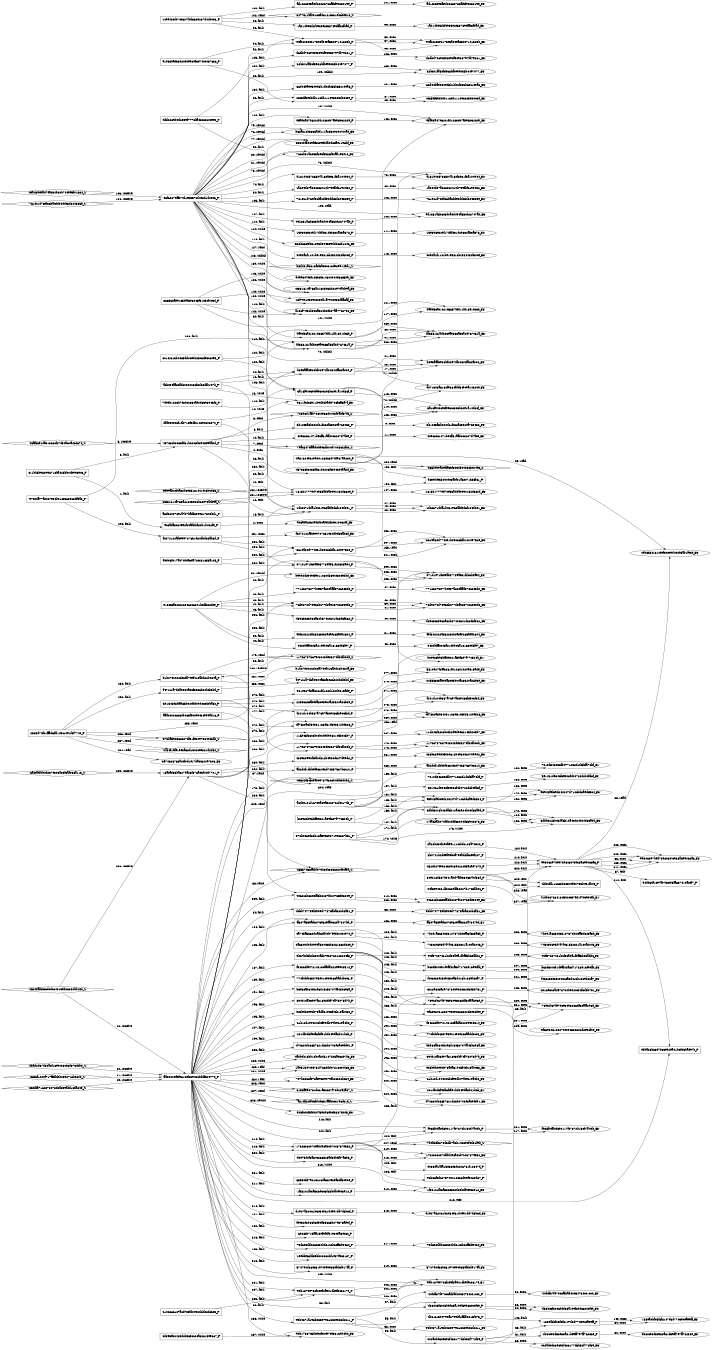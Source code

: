 digraph "D:\Learning\Paper\apt\基于CTI的攻击预警\Dataset\攻击图\ASGfromALLCTI\Human-operated ransomware attacks A preventable disaster.dot" {
rankdir="LR"
size="9"
fixedsize="false"
splines="true"
nodesep=0.3
ranksep=0
fontsize=10
overlap="scalexy"
engine= "neato"
	"'c11bb5b960996716ba425bb04b9939c3_P'" [node_type=Process shape=box]
	"'9c6ada8c64e92f0caf0f2f80b1b462fe_P'" [node_type=Process shape=box]
	"'c11bb5b960996716ba425bb04b9939c3_P'" -> "'9c6ada8c64e92f0caf0f2f80b1b462fe_P'" [label="1: fork"]
	"'9c6ada8c64e92f0caf0f2f80b1b462fe_P'" [node_type=Process shape=box]
	"'9c6ada8c64e92f0caf0f2f80b1b462fe_F3'" [node_type=File shape=ellipse]
	"'9c6ada8c64e92f0caf0f2f80b1b462fe_P'" -> "'9c6ada8c64e92f0caf0f2f80b1b462fe_F3'" [label="2: exec"]
	"'c11bb5b960996716ba425bb04b9939c3_P'" [node_type=Process shape=box]
	"'45738cb3035fd31b0208fc0943e9aa2d_P'" [node_type=Process shape=box]
	"'c11bb5b960996716ba425bb04b9939c3_P'" -> "'45738cb3035fd31b0208fc0943e9aa2d_P'" [label="3: fork"]
	"'45738cb3035fd31b0208fc0943e9aa2d_P'" [node_type=Process shape=box]
	"'45738cb3035fd31b0208fc0943e9aa2d_F3'" [node_type=File shape=ellipse]
	"'45738cb3035fd31b0208fc0943e9aa2d_P'" -> "'45738cb3035fd31b0208fc0943e9aa2d_F3'" [label="4: exec"]
	"'45738cb3035fd31b0208fc0943e9aa2d_P'" [node_type=Process shape=box]
	"'48afc691da31368cf27d54a64a46c674_S'" [node_type=Socket shape=diamond]
	"'48afc691da31368cf27d54a64a46c674_S'" -> "'45738cb3035fd31b0208fc0943e9aa2d_P'" [label="5: receive"]
	"'72396d1afb708c4e66d0442feabf87f8_S'" [node_type=Socket shape=diamond]
	"'45738cb3035fd31b0208fc0943e9aa2d_P'" [node_type=Process shape=box]
	"'45738cb3035fd31b0208fc0943e9aa2d_P'" -> "'72396d1afb708c4e66d0442feabf87f8_S'" [label="6: send"]
	"'79ac847cfaad0bee6db04d7008c22fc0_S'" [node_type=Socket shape=diamond]
	"'45738cb3035fd31b0208fc0943e9aa2d_P'" [node_type=Process shape=box]
	"'45738cb3035fd31b0208fc0943e9aa2d_P'" -> "'79ac847cfaad0bee6db04d7008c22fc0_S'" [label="7: send"]
	"'45738cb3035fd31b0208fc0943e9aa2d_P'" [node_type=Process shape=box]
	"'3b1c45a3b020dc1fc28ac59c4a765438_P'" [node_type=Process shape=box]
	"'45738cb3035fd31b0208fc0943e9aa2d_P'" -> "'3b1c45a3b020dc1fc28ac59c4a765438_P'" [label="8: fork"]
	"'3b1c45a3b020dc1fc28ac59c4a765438_P'" [node_type=Process shape=box]
	"'3b1c45a3b020dc1fc28ac59c4a765438_F3'" [node_type=File shape=ellipse]
	"'3b1c45a3b020dc1fc28ac59c4a765438_P'" -> "'3b1c45a3b020dc1fc28ac59c4a765438_F3'" [label="9: exec"]
	"'45738cb3035fd31b0208fc0943e9aa2d_P'" [node_type=Process shape=box]
	"'40e88c61471becff81aab0c32c7d7ac9_P'" [node_type=Process shape=box]
	"'45738cb3035fd31b0208fc0943e9aa2d_P'" -> "'40e88c61471becff81aab0c32c7d7ac9_P'" [label="10: fork"]
	"'40e88c61471becff81aab0c32c7d7ac9_P'" [node_type=Process shape=box]
	"'40e88c61471becff81aab0c32c7d7ac9_F3'" [node_type=File shape=ellipse]
	"'40e88c61471becff81aab0c32c7d7ac9_P'" -> "'40e88c61471becff81aab0c32c7d7ac9_F3'" [label="11: exec"]
	"'45738cb3035fd31b0208fc0943e9aa2d_P'" [node_type=Process shape=box]
	"'1dc8671dda1b421962abf0d6f134d0e1_P'" [node_type=Process shape=box]
	"'45738cb3035fd31b0208fc0943e9aa2d_P'" -> "'1dc8671dda1b421962abf0d6f134d0e1_P'" [label="12: exit"]
	"'daf950903f1db715f5df2148e4606070_P'" [node_type=Process shape=box]
	"'1dc8671dda1b421962abf0d6f134d0e1_P'" [node_type=Process shape=box]
	"'daf950903f1db715f5df2148e4606070_P'" -> "'1dc8671dda1b421962abf0d6f134d0e1_P'" [label="13: exit"]
	"'0611fcd35e11b9db2bad9708f3ff6a7f_F3'" [node_type=file shape=ellipse]
	"'daf950903f1db715f5df2148e4606070_P'" [node_type=Process shape=box]
	"'daf950903f1db715f5df2148e4606070_P'" -> "'0611fcd35e11b9db2bad9708f3ff6a7f_F3'" [label="14: write"]
	"'0611fcd35e11b9db2bad9708f3ff6a7f_F3'" [node_type=file shape=ellipse]
	"'acbc54aa8cadc0802c8cd3d60dfb197b_P'" [node_type=Process shape=box]
	"'acbc54aa8cadc0802c8cd3d60dfb197b_P'" -> "'0611fcd35e11b9db2bad9708f3ff6a7f_F3'" [label="15: write"]
	"'acbc54aa8cadc0802c8cd3d60dfb197b_P'" [node_type=Process shape=box]
	"'b895aaac920bf0297df04844fa82a000_P'" [node_type=Process shape=box]
	"'acbc54aa8cadc0802c8cd3d60dfb197b_P'" -> "'b895aaac920bf0297df04844fa82a000_P'" [label="16: fork"]
	"'b895aaac920bf0297df04844fa82a000_P'" [node_type=Process shape=box]
	"'b895aaac920bf0297df04844fa82a000_F3'" [node_type=File shape=ellipse]
	"'b895aaac920bf0297df04844fa82a000_P'" -> "'b895aaac920bf0297df04844fa82a000_F3'" [label="17: exec"]
	"'a6d560076e1a7b7badf6e99317842bd1_P'" [node_type=Process shape=box]
	"'1dc8671dda1b421962abf0d6f134d0e1_P'" [node_type=Process shape=box]
	"'a6d560076e1a7b7badf6e99317842bd1_P'" -> "'1dc8671dda1b421962abf0d6f134d0e1_P'" [label="18: fork"]
	"'1dc8671dda1b421962abf0d6f134d0e1_P'" [node_type=Process shape=box]
	"'1dc8671dda1b421962abf0d6f134d0e1_F3'" [node_type=File shape=ellipse]
	"'1dc8671dda1b421962abf0d6f134d0e1_P'" -> "'1dc8671dda1b421962abf0d6f134d0e1_F3'" [label="19: exec"]
	"'aa00029f5f981c4f23942cbddf504779_P'" [node_type=Process shape=box]
	"'b895aaac920bf0297df04844fa82a000_P'" [node_type=Process shape=box]
	"'aa00029f5f981c4f23942cbddf504779_P'" -> "'b895aaac920bf0297df04844fa82a000_P'" [label="20: fork"]
	"'b895aaac920bf0297df04844fa82a000_P'" [node_type=Process shape=box]
	"'b895aaac920bf0297df04844fa82a000_F3'" [node_type=File shape=ellipse]
	"'b895aaac920bf0297df04844fa82a000_P'" -> "'b895aaac920bf0297df04844fa82a000_F3'" [label="21: exec"]
	"'aa00029f5f981c4f23942cbddf504779_P'" [node_type=Process shape=box]
	"'1dc8671dda1b421962abf0d6f134d0e1_P'" [node_type=Process shape=box]
	"'aa00029f5f981c4f23942cbddf504779_P'" -> "'1dc8671dda1b421962abf0d6f134d0e1_P'" [label="22: fork"]
	"'1dc8671dda1b421962abf0d6f134d0e1_P'" [node_type=Process shape=box]
	"'1dc8671dda1b421962abf0d6f134d0e1_F3'" [node_type=File shape=ellipse]
	"'1dc8671dda1b421962abf0d6f134d0e1_P'" -> "'1dc8671dda1b421962abf0d6f134d0e1_F3'" [label="23: exec"]
	"'acbc54aa8cadc0802c8cd3d60dfb197b_P'" [node_type=Process shape=box]
	"'b895aaac920bf0297df04844fa82a000_P'" [node_type=Process shape=box]
	"'acbc54aa8cadc0802c8cd3d60dfb197b_P'" -> "'b895aaac920bf0297df04844fa82a000_P'" [label="24: fork"]
	"'b895aaac920bf0297df04844fa82a000_P'" [node_type=Process shape=box]
	"'b895aaac920bf0297df04844fa82a000_F3'" [node_type=File shape=ellipse]
	"'b895aaac920bf0297df04844fa82a000_P'" -> "'b895aaac920bf0297df04844fa82a000_F3'" [label="25: exec"]
	"'acbc54aa8cadc0802c8cd3d60dfb197b_P'" [node_type=Process shape=box]
	"'1dc8671dda1b421962abf0d6f134d0e1_P'" [node_type=Process shape=box]
	"'acbc54aa8cadc0802c8cd3d60dfb197b_P'" -> "'1dc8671dda1b421962abf0d6f134d0e1_P'" [label="26: fork"]
	"'1dc8671dda1b421962abf0d6f134d0e1_P'" [node_type=Process shape=box]
	"'1dc8671dda1b421962abf0d6f134d0e1_F3'" [node_type=File shape=ellipse]
	"'1dc8671dda1b421962abf0d6f134d0e1_P'" -> "'1dc8671dda1b421962abf0d6f134d0e1_F3'" [label="27: exec"]
	"'aa00029f5f981c4f23942cbddf504779_P'" [node_type=Process shape=box]
	"'46843af8c86dcdc64015dd26882bb150_S'" [node_type=Socket shape=diamond]
	"'46843af8c86dcdc64015dd26882bb150_S'" -> "'aa00029f5f981c4f23942cbddf504779_P'" [label="28: receive"]
	"'aa00029f5f981c4f23942cbddf504779_P'" [node_type=Process shape=box]
	"'352fca7162378073d3a859abf18da843_S'" [node_type=Socket shape=diamond]
	"'352fca7162378073d3a859abf18da843_S'" -> "'aa00029f5f981c4f23942cbddf504779_P'" [label="29: receive"]
	"'aa00029f5f981c4f23942cbddf504779_P'" [node_type=Process shape=box]
	"'4bdd2d67d80a2f18e9c08ce8d373cbb0_S'" [node_type=Socket shape=diamond]
	"'4bdd2d67d80a2f18e9c08ce8d373cbb0_S'" -> "'aa00029f5f981c4f23942cbddf504779_P'" [label="30: receive"]
	"'aa00029f5f981c4f23942cbddf504779_P'" [node_type=Process shape=box]
	"'38c6f1200f717ffcadeb0592713b5c00_S'" [node_type=Socket shape=diamond]
	"'38c6f1200f717ffcadeb0592713b5c00_S'" -> "'aa00029f5f981c4f23942cbddf504779_P'" [label="31: receive"]
	"'aa00029f5f981c4f23942cbddf504779_P'" [node_type=Process shape=box]
	"'e9b4671a198b035979613c3e923d2c11_P'" [node_type=Process shape=box]
	"'aa00029f5f981c4f23942cbddf504779_P'" -> "'e9b4671a198b035979613c3e923d2c11_P'" [label="32: fork"]
	"'e9b4671a198b035979613c3e923d2c11_P'" [node_type=Process shape=box]
	"'e9b4671a198b035979613c3e923d2c11_F3'" [node_type=File shape=ellipse]
	"'e9b4671a198b035979613c3e923d2c11_P'" -> "'e9b4671a198b035979613c3e923d2c11_F3'" [label="33: exec"]
	"'aa00029f5f981c4f23942cbddf504779_P'" [node_type=Process shape=box]
	"'d0bb747759f8909d77878aba380b8a51_P'" [node_type=Process shape=box]
	"'aa00029f5f981c4f23942cbddf504779_P'" -> "'d0bb747759f8909d77878aba380b8a51_P'" [label="34: fork"]
	"'d0bb747759f8909d77878aba380b8a51_P'" [node_type=Process shape=box]
	"'d0bb747759f8909d77878aba380b8a51_F3'" [node_type=File shape=ellipse]
	"'d0bb747759f8909d77878aba380b8a51_P'" -> "'d0bb747759f8909d77878aba380b8a51_F3'" [label="35: exec"]
	"'c6537458fadd979b89b8036c20fecafd_S'" [node_type=Socket shape=diamond]
	"'aa00029f5f981c4f23942cbddf504779_P'" [node_type=Process shape=box]
	"'aa00029f5f981c4f23942cbddf504779_P'" -> "'c6537458fadd979b89b8036c20fecafd_S'" [label="36: send"]
	"'c6537458fadd979b89b8036c20fecafd_S'" [node_type=Socket shape=diamond]
	"'aaac402c628de065fe0c994349e9ad16_P'" [node_type=Process shape=box]
	"'aaac402c628de065fe0c994349e9ad16_P'" -> "'c6537458fadd979b89b8036c20fecafd_S'" [label="37: send"]
	"'aaac402c628de065fe0c994349e9ad16_P'" [node_type=Process shape=box]
	"'76d9870d70952bc77d8a92570cc59ed0_P'" [node_type=Process shape=box]
	"'aaac402c628de065fe0c994349e9ad16_P'" -> "'76d9870d70952bc77d8a92570cc59ed0_P'" [label="38: fork"]
	"'76d9870d70952bc77d8a92570cc59ed0_P'" [node_type=Process shape=box]
	"'76d9870d70952bc77d8a92570cc59ed0_F3'" [node_type=File shape=ellipse]
	"'76d9870d70952bc77d8a92570cc59ed0_P'" -> "'76d9870d70952bc77d8a92570cc59ed0_F3'" [label="39: exec"]
	"'e13cc5ae6c2223462c6841b3df8ccdee_P'" [node_type=Process shape=box]
	"'76d9870d70952bc77d8a92570cc59ed0_P'" [node_type=Process shape=box]
	"'e13cc5ae6c2223462c6841b3df8ccdee_P'" -> "'76d9870d70952bc77d8a92570cc59ed0_P'" [label="40: fork"]
	"'76d9870d70952bc77d8a92570cc59ed0_P'" [node_type=Process shape=box]
	"'76d9870d70952bc77d8a92570cc59ed0_F3'" [node_type=File shape=ellipse]
	"'76d9870d70952bc77d8a92570cc59ed0_P'" -> "'76d9870d70952bc77d8a92570cc59ed0_F3'" [label="41: exec"]
	"'e13cc5ae6c2223462c6841b3df8ccdee_P'" [node_type=Process shape=box]
	"'76d9870d70952bc77d8a92570cc59ed0_P'" [node_type=Process shape=box]
	"'e13cc5ae6c2223462c6841b3df8ccdee_P'" -> "'76d9870d70952bc77d8a92570cc59ed0_P'" [label="42: fork"]
	"'76d9870d70952bc77d8a92570cc59ed0_P'" [node_type=Process shape=box]
	"'76d9870d70952bc77d8a92570cc59ed0_F3'" [node_type=File shape=ellipse]
	"'76d9870d70952bc77d8a92570cc59ed0_P'" -> "'76d9870d70952bc77d8a92570cc59ed0_F3'" [label="43: exec"]
	"'e13cc5ae6c2223462c6841b3df8ccdee_P'" [node_type=Process shape=box]
	"'0480bfffcc46a21eeb43a16163ed8fe7_P'" [node_type=Process shape=box]
	"'e13cc5ae6c2223462c6841b3df8ccdee_P'" -> "'0480bfffcc46a21eeb43a16163ed8fe7_P'" [label="44: fork"]
	"'0480bfffcc46a21eeb43a16163ed8fe7_P'" [node_type=Process shape=box]
	"'0480bfffcc46a21eeb43a16163ed8fe7_F3'" [node_type=File shape=ellipse]
	"'0480bfffcc46a21eeb43a16163ed8fe7_P'" -> "'0480bfffcc46a21eeb43a16163ed8fe7_F3'" [label="45: exec"]
	"'e13cc5ae6c2223462c6841b3df8ccdee_P'" [node_type=Process shape=box]
	"'77183275c77b4e57a80eaaa3786c45d0_P'" [node_type=Process shape=box]
	"'e13cc5ae6c2223462c6841b3df8ccdee_P'" -> "'77183275c77b4e57a80eaaa3786c45d0_P'" [label="46: fork"]
	"'77183275c77b4e57a80eaaa3786c45d0_P'" [node_type=Process shape=box]
	"'77183275c77b4e57a80eaaa3786c45d0_F3'" [node_type=File shape=ellipse]
	"'77183275c77b4e57a80eaaa3786c45d0_P'" -> "'77183275c77b4e57a80eaaa3786c45d0_F3'" [label="47: exec"]
	"'e13cc5ae6c2223462c6841b3df8ccdee_P'" [node_type=Process shape=box]
	"'d8965c85988a32b674c4641d88d3f562_P'" [node_type=Process shape=box]
	"'e13cc5ae6c2223462c6841b3df8ccdee_P'" -> "'d8965c85988a32b674c4641d88d3f562_P'" [label="48: fork"]
	"'d8965c85988a32b674c4641d88d3f562_P'" [node_type=Process shape=box]
	"'d8965c85988a32b674c4641d88d3f562_F3'" [node_type=File shape=ellipse]
	"'d8965c85988a32b674c4641d88d3f562_P'" -> "'d8965c85988a32b674c4641d88d3f562_F3'" [label="49: exec"]
	"'e13cc5ae6c2223462c6841b3df8ccdee_P'" [node_type=Process shape=box]
	"'9fd342222a85285cb2acae265ada2804_P'" [node_type=Process shape=box]
	"'e13cc5ae6c2223462c6841b3df8ccdee_P'" -> "'9fd342222a85285cb2acae265ada2804_P'" [label="50: fork"]
	"'9fd342222a85285cb2acae265ada2804_P'" [node_type=Process shape=box]
	"'9fd342222a85285cb2acae265ada2804_F3'" [node_type=File shape=ellipse]
	"'9fd342222a85285cb2acae265ada2804_P'" -> "'9fd342222a85285cb2acae265ada2804_F3'" [label="51: exec"]
	"'b9e92d8949cfe011c80d369c43c4e2bd_F3'" [node_type=file shape=ellipse]
	"'e13cc5ae6c2223462c6841b3df8ccdee_P'" [node_type=Process shape=box]
	"'e13cc5ae6c2223462c6841b3df8ccdee_P'" -> "'b9e92d8949cfe011c80d369c43c4e2bd_F3'" [label="52: setuid"]
	"'aa00029f5f981c4f23942cbddf504779_P'" [node_type=Process shape=box]
	"'d380c8f8c46bed88a199f8ee660c0fc9_P'" [node_type=Process shape=box]
	"'aa00029f5f981c4f23942cbddf504779_P'" -> "'d380c8f8c46bed88a199f8ee660c0fc9_P'" [label="53: fork"]
	"'d380c8f8c46bed88a199f8ee660c0fc9_P'" [node_type=Process shape=box]
	"'d380c8f8c46bed88a199f8ee660c0fc9_F2'" [node_type=File shape=ellipse]
	"'d380c8f8c46bed88a199f8ee660c0fc9_P'" -> "'d380c8f8c46bed88a199f8ee660c0fc9_F2'" [label="54: exec"]
	"'e9b4671a198b035979613c3e923d2c11_P'" [node_type=Process shape=box]
	"'d380c8f8c46bed88a199f8ee660c0fc9_P'" [node_type=Process shape=box]
	"'e9b4671a198b035979613c3e923d2c11_P'" -> "'d380c8f8c46bed88a199f8ee660c0fc9_P'" [label="55: fork"]
	"'d380c8f8c46bed88a199f8ee660c0fc9_P'" [node_type=Process shape=box]
	"'d380c8f8c46bed88a199f8ee660c0fc9_F2'" [node_type=File shape=ellipse]
	"'d380c8f8c46bed88a199f8ee660c0fc9_P'" -> "'d380c8f8c46bed88a199f8ee660c0fc9_F2'" [label="56: exec"]
	"'e9b4671a198b035979613c3e923d2c11_P'" [node_type=Process shape=box]
	"'44ddf37fe70c6af2ad40c54754c01cc0_P'" [node_type=Process shape=box]
	"'e9b4671a198b035979613c3e923d2c11_P'" -> "'44ddf37fe70c6af2ad40c54754c01cc0_P'" [label="57: fork"]
	"'44ddf37fe70c6af2ad40c54754c01cc0_P'" [node_type=Process shape=box]
	"'44ddf37fe70c6af2ad40c54754c01cc0_F2'" [node_type=File shape=ellipse]
	"'44ddf37fe70c6af2ad40c54754c01cc0_P'" -> "'44ddf37fe70c6af2ad40c54754c01cc0_F2'" [label="58: exec"]
	"'e9b4671a198b035979613c3e923d2c11_P'" [node_type=Process shape=box]
	"'c02a0bd33e3e2f486177d3b52f772f39_P'" [node_type=Process shape=box]
	"'e9b4671a198b035979613c3e923d2c11_P'" -> "'c02a0bd33e3e2f486177d3b52f772f39_P'" [label="59: fork"]
	"'c02a0bd33e3e2f486177d3b52f772f39_P'" [node_type=Process shape=box]
	"'c02a0bd33e3e2f486177d3b52f772f39_F3'" [node_type=File shape=ellipse]
	"'c02a0bd33e3e2f486177d3b52f772f39_P'" -> "'c02a0bd33e3e2f486177d3b52f772f39_F3'" [label="60: exec"]
	"'c02a0bd33e3e2f486177d3b52f772f39_P'" [node_type=Process shape=box]
	"'d08cce3d53983a31b59ff7e7ff76236e_P'" [node_type=Process shape=box]
	"'c02a0bd33e3e2f486177d3b52f772f39_P'" -> "'d08cce3d53983a31b59ff7e7ff76236e_P'" [label="61: fork"]
	"'d08cce3d53983a31b59ff7e7ff76236e_P'" [node_type=Process shape=box]
	"'d08cce3d53983a31b59ff7e7ff76236e_F3'" [node_type=File shape=ellipse]
	"'d08cce3d53983a31b59ff7e7ff76236e_P'" -> "'d08cce3d53983a31b59ff7e7ff76236e_F3'" [label="62: exec"]
	"'c02a0bd33e3e2f486177d3b52f772f39_P'" [node_type=Process shape=box]
	"'1389acbf05f8f8147d3d77439cea99ff_P'" [node_type=Process shape=box]
	"'c02a0bd33e3e2f486177d3b52f772f39_P'" -> "'1389acbf05f8f8147d3d77439cea99ff_P'" [label="63: fork"]
	"'1389acbf05f8f8147d3d77439cea99ff_P'" [node_type=Process shape=box]
	"'1389acbf05f8f8147d3d77439cea99ff_F3'" [node_type=File shape=ellipse]
	"'1389acbf05f8f8147d3d77439cea99ff_P'" -> "'1389acbf05f8f8147d3d77439cea99ff_F3'" [label="64: exec"]
	"'c02a0bd33e3e2f486177d3b52f772f39_P'" [node_type=Process shape=box]
	"'99306397bed7398c8c73938a8e9066a6_P'" [node_type=Process shape=box]
	"'c02a0bd33e3e2f486177d3b52f772f39_P'" -> "'99306397bed7398c8c73938a8e9066a6_P'" [label="65: fork"]
	"'99306397bed7398c8c73938a8e9066a6_P'" [node_type=Process shape=box]
	"'99306397bed7398c8c73938a8e9066a6_F3'" [node_type=File shape=ellipse]
	"'99306397bed7398c8c73938a8e9066a6_P'" -> "'99306397bed7398c8c73938a8e9066a6_F3'" [label="66: exec"]
	"'99306397bed7398c8c73938a8e9066a6_P'" [node_type=Process shape=box]
	"'e4de6df1ce7ae75c0e5fa637410acef7_P'" [node_type=Process shape=box]
	"'99306397bed7398c8c73938a8e9066a6_P'" -> "'e4de6df1ce7ae75c0e5fa637410acef7_P'" [label="67: exit"]
	"'c9b6534181ceef3cc09d40cb5ab1f93e_F3'" [node_type=file shape=ellipse]
	"'99306397bed7398c8c73938a8e9066a6_P'" [node_type=Process shape=box]
	"'99306397bed7398c8c73938a8e9066a6_P'" -> "'c9b6534181ceef3cc09d40cb5ab1f93e_F3'" [label="68: read"]
	"'c9b6534181ceef3cc09d40cb5ab1f93e_F3'" [node_type=file shape=ellipse]
	"'ba2132496199b0126d68d7df967a9230_P'" [node_type=Process shape=box]
	"'ba2132496199b0126d68d7df967a9230_P'" -> "'c9b6534181ceef3cc09d40cb5ab1f93e_F3'" [label="69: read"]
	"'dc71303a6160f9384fdd54ec9a14320e_F3'" [node_type=file shape=ellipse]
	"'ba2132496199b0126d68d7df967a9230_P'" [node_type=Process shape=box]
	"'ba2132496199b0126d68d7df967a9230_P'" -> "'dc71303a6160f9384fdd54ec9a14320e_F3'" [label="70: unlink"]
	"'d181e4257865c7a160f8931f5a104944_F2'" [node_type=file shape=ellipse]
	"'ba2132496199b0126d68d7df967a9230_P'" [node_type=Process shape=box]
	"'ba2132496199b0126d68d7df967a9230_P'" -> "'d181e4257865c7a160f8931f5a104944_F2'" [label="71: unlink"]
	"'dc71303a6160f9384fdd54ec9a14320e_F3'" [node_type=file shape=ellipse]
	"'46f62679ff574d1e3557cd4e8d1d0e03_P'" [node_type=Process shape=box]
	"'46f62679ff574d1e3557cd4e8d1d0e03_P'" -> "'dc71303a6160f9384fdd54ec9a14320e_F3'" [label="72: unlink"]
	"'d181e4257865c7a160f8931f5a104944_F2'" [node_type=file shape=ellipse]
	"'46f62679ff574d1e3557cd4e8d1d0e03_P'" [node_type=Process shape=box]
	"'46f62679ff574d1e3557cd4e8d1d0e03_P'" -> "'d181e4257865c7a160f8931f5a104944_F2'" [label="73: unlink"]
	"'46f62679ff574d1e3557cd4e8d1d0e03_P'" [node_type=Process shape=box]
	"'d181e4257865c7a160f8931f5a104944_P'" [node_type=Process shape=box]
	"'46f62679ff574d1e3557cd4e8d1d0e03_P'" -> "'d181e4257865c7a160f8931f5a104944_P'" [label="74: fork"]
	"'d181e4257865c7a160f8931f5a104944_P'" [node_type=Process shape=box]
	"'d181e4257865c7a160f8931f5a104944_F2'" [node_type=File shape=ellipse]
	"'d181e4257865c7a160f8931f5a104944_P'" -> "'d181e4257865c7a160f8931f5a104944_F2'" [label="75: exec"]
	"'b68ac12b3835a4f111a2852929c720ae_F3'" [node_type=file shape=ellipse]
	"'46f62679ff574d1e3557cd4e8d1d0e03_P'" [node_type=Process shape=box]
	"'46f62679ff574d1e3557cd4e8d1d0e03_P'" -> "'b68ac12b3835a4f111a2852929c720ae_F3'" [label="76: setuid"]
	"'553c9da9c9fd5c29ebda0d23ae1198bf_F3'" [node_type=file shape=ellipse]
	"'46f62679ff574d1e3557cd4e8d1d0e03_P'" [node_type=Process shape=box]
	"'46f62679ff574d1e3557cd4e8d1d0e03_P'" -> "'553c9da9c9fd5c29ebda0d23ae1198bf_F3'" [label="77: setuid"]
	"'7c23b51a6055f2ecf5586fe2aa193e10_F3'" [node_type=file shape=ellipse]
	"'46f62679ff574d1e3557cd4e8d1d0e03_P'" [node_type=Process shape=box]
	"'46f62679ff574d1e3557cd4e8d1d0e03_P'" -> "'7c23b51a6055f2ecf5586fe2aa193e10_F3'" [label="78: setuid"]
	"'b68ac12b3835a4f111a2852929c720ae_F3'" [node_type=file shape=ellipse]
	"'46f62679ff574d1e3557cd4e8d1d0e03_P'" [node_type=Process shape=box]
	"'46f62679ff574d1e3557cd4e8d1d0e03_P'" -> "'b68ac12b3835a4f111a2852929c720ae_F3'" [label="79: setuid"]
	"'553c9da9c9fd5c29ebda0d23ae1198bf_F3'" [node_type=file shape=ellipse]
	"'46f62679ff574d1e3557cd4e8d1d0e03_P'" [node_type=Process shape=box]
	"'46f62679ff574d1e3557cd4e8d1d0e03_P'" -> "'553c9da9c9fd5c29ebda0d23ae1198bf_F3'" [label="80: setuid"]
	"'7c23b51a6055f2ecf5586fe2aa193e10_F3'" [node_type=file shape=ellipse]
	"'46f62679ff574d1e3557cd4e8d1d0e03_P'" [node_type=Process shape=box]
	"'46f62679ff574d1e3557cd4e8d1d0e03_P'" -> "'7c23b51a6055f2ecf5586fe2aa193e10_F3'" [label="81: setuid"]
	"'46f62679ff574d1e3557cd4e8d1d0e03_P'" [node_type=Process shape=box]
	"'fd356161adb23ea9363a53a2d767c61a_P'" [node_type=Process shape=box]
	"'46f62679ff574d1e3557cd4e8d1d0e03_P'" -> "'fd356161adb23ea9363a53a2d767c61a_P'" [label="82: fork"]
	"'fd356161adb23ea9363a53a2d767c61a_P'" [node_type=Process shape=box]
	"'fd356161adb23ea9363a53a2d767c61a_F3'" [node_type=File shape=ellipse]
	"'fd356161adb23ea9363a53a2d767c61a_P'" -> "'fd356161adb23ea9363a53a2d767c61a_F3'" [label="83: exec"]
	"'46f62679ff574d1e3557cd4e8d1d0e03_P'" [node_type=Process shape=box]
	"'1a644d87a8888c2410b759fbf6190432_P'" [node_type=Process shape=box]
	"'46f62679ff574d1e3557cd4e8d1d0e03_P'" -> "'1a644d87a8888c2410b759fbf6190432_P'" [label="84: fork"]
	"'1a644d87a8888c2410b759fbf6190432_P'" [node_type=Process shape=box]
	"'1a644d87a8888c2410b759fbf6190432_F3'" [node_type=File shape=ellipse]
	"'1a644d87a8888c2410b759fbf6190432_P'" -> "'1a644d87a8888c2410b759fbf6190432_F3'" [label="85: exec"]
	"'46f62679ff574d1e3557cd4e8d1d0e03_P'" [node_type=Process shape=box]
	"'cc85df5e2bdb116dd111093325d00c3e_P'" [node_type=Process shape=box]
	"'46f62679ff574d1e3557cd4e8d1d0e03_P'" -> "'cc85df5e2bdb116dd111093325d00c3e_P'" [label="86: fork"]
	"'cc85df5e2bdb116dd111093325d00c3e_P'" [node_type=Process shape=box]
	"'cc85df5e2bdb116dd111093325d00c3e_F3'" [node_type=File shape=ellipse]
	"'cc85df5e2bdb116dd111093325d00c3e_P'" -> "'cc85df5e2bdb116dd111093325d00c3e_F3'" [label="87: exec"]
	"'e1b63bad58d2cd0e98ca6d74c0467638_P'" [node_type=Process shape=box]
	"'cc85df5e2bdb116dd111093325d00c3e_P'" [node_type=Process shape=box]
	"'e1b63bad58d2cd0e98ca6d74c0467638_P'" -> "'cc85df5e2bdb116dd111093325d00c3e_P'" [label="88: fork"]
	"'cc85df5e2bdb116dd111093325d00c3e_P'" [node_type=Process shape=box]
	"'cc85df5e2bdb116dd111093325d00c3e_F3'" [node_type=File shape=ellipse]
	"'cc85df5e2bdb116dd111093325d00c3e_P'" -> "'cc85df5e2bdb116dd111093325d00c3e_F3'" [label="89: exec"]
	"'ddd2689b4d2359f7778ba43cc260c9e8_P'" [node_type=Process shape=box]
	"'fd356161adb23ea9363a53a2d767c61a_P'" [node_type=Process shape=box]
	"'ddd2689b4d2359f7778ba43cc260c9e8_P'" -> "'fd356161adb23ea9363a53a2d767c61a_P'" [label="90: fork"]
	"'fd356161adb23ea9363a53a2d767c61a_P'" [node_type=Process shape=box]
	"'fd356161adb23ea9363a53a2d767c61a_F3'" [node_type=File shape=ellipse]
	"'fd356161adb23ea9363a53a2d767c61a_P'" -> "'fd356161adb23ea9363a53a2d767c61a_F3'" [label="91: exec"]
	"'ddd2689b4d2359f7778ba43cc260c9e8_P'" [node_type=Process shape=box]
	"'e4fb6256e817595ae4ea550e7141385b_P'" [node_type=Process shape=box]
	"'ddd2689b4d2359f7778ba43cc260c9e8_P'" -> "'e4fb6256e817595ae4ea550e7141385b_P'" [label="92: fork"]
	"'e4fb6256e817595ae4ea550e7141385b_P'" [node_type=Process shape=box]
	"'e4fb6256e817595ae4ea550e7141385b_F3'" [node_type=File shape=ellipse]
	"'e4fb6256e817595ae4ea550e7141385b_P'" -> "'e4fb6256e817595ae4ea550e7141385b_F3'" [label="93: exec"]
	"'e1b63bad58d2cd0e98ca6d74c0467638_P'" [node_type=Process shape=box]
	"'e4fb6256e817595ae4ea550e7141385b_P'" [node_type=Process shape=box]
	"'e1b63bad58d2cd0e98ca6d74c0467638_P'" -> "'e4fb6256e817595ae4ea550e7141385b_P'" [label="94: fork"]
	"'e4fb6256e817595ae4ea550e7141385b_P'" [node_type=Process shape=box]
	"'e4fb6256e817595ae4ea550e7141385b_F3'" [node_type=File shape=ellipse]
	"'e4fb6256e817595ae4ea550e7141385b_P'" -> "'e4fb6256e817595ae4ea550e7141385b_F3'" [label="95: exec"]
	"'1c9e40cdc740327f4d6339287d44b003_P'" [node_type=Process shape=box]
	"'e4fb6256e817595ae4ea550e7141385b_P'" [node_type=Process shape=box]
	"'1c9e40cdc740327f4d6339287d44b003_P'" -> "'e4fb6256e817595ae4ea550e7141385b_P'" [label="96: fork"]
	"'e4fb6256e817595ae4ea550e7141385b_P'" [node_type=Process shape=box]
	"'e4fb6256e817595ae4ea550e7141385b_F3'" [node_type=File shape=ellipse]
	"'e4fb6256e817595ae4ea550e7141385b_P'" -> "'e4fb6256e817595ae4ea550e7141385b_F3'" [label="97: exec"]
	"'1c9e40cdc740327f4d6339287d44b003_P'" [node_type=Process shape=box]
	"'1a214b95d2f4935e8c58789dffb8fbad_P'" [node_type=Process shape=box]
	"'1c9e40cdc740327f4d6339287d44b003_P'" -> "'1a214b95d2f4935e8c58789dffb8fbad_P'" [label="98: fork"]
	"'1a214b95d2f4935e8c58789dffb8fbad_P'" [node_type=Process shape=box]
	"'1a214b95d2f4935e8c58789dffb8fbad_F3'" [node_type=File shape=ellipse]
	"'1a214b95d2f4935e8c58789dffb8fbad_P'" -> "'1a214b95d2f4935e8c58789dffb8fbad_F3'" [label="99: exec"]
	"'1c9e40cdc740327f4d6339287d44b003_P'" [node_type=Process shape=box]
	"'ad1c26595aed02886786af3f9e23019e_P'" [node_type=Process shape=box]
	"'1c9e40cdc740327f4d6339287d44b003_P'" -> "'ad1c26595aed02886786af3f9e23019e_P'" [label="100: fork"]
	"'ad1c26595aed02886786af3f9e23019e_P'" [node_type=Process shape=box]
	"'ad1c26595aed02886786af3f9e23019e_F3'" [node_type=File shape=ellipse]
	"'ad1c26595aed02886786af3f9e23019e_P'" -> "'ad1c26595aed02886786af3f9e23019e_F3'" [label="101: exec"]
	"'8477311afb9133ad81615c31eb6be510_S'" [node_type=Socket shape=diamond]
	"'1c9e40cdc740327f4d6339287d44b003_P'" [node_type=Process shape=box]
	"'1c9e40cdc740327f4d6339287d44b003_P'" -> "'8477311afb9133ad81615c31eb6be510_S'" [label="102: send"]
	"'46f62679ff574d1e3557cd4e8d1d0e03_P'" [node_type=Process shape=box]
	"'c9a439ddad7ea254960b7449e5f01334_S'" [node_type=Socket shape=diamond]
	"'c9a439ddad7ea254960b7449e5f01334_S'" -> "'46f62679ff574d1e3557cd4e8d1d0e03_P'" [label="103: receive"]
	"'46f62679ff574d1e3557cd4e8d1d0e03_P'" [node_type=Process shape=box]
	"'761ec1d769f86bacdde0ddc3d644585e_S'" [node_type=Socket shape=diamond]
	"'761ec1d769f86bacdde0ddc3d644585e_S'" -> "'46f62679ff574d1e3557cd4e8d1d0e03_P'" [label="104: receive"]
	"'46f62679ff574d1e3557cd4e8d1d0e03_P'" [node_type=Process shape=box]
	"'761ec1d769f86bacdde0ddc3d644585e_P'" [node_type=Process shape=box]
	"'46f62679ff574d1e3557cd4e8d1d0e03_P'" -> "'761ec1d769f86bacdde0ddc3d644585e_P'" [label="105: fork"]
	"'761ec1d769f86bacdde0ddc3d644585e_P'" [node_type=Process shape=box]
	"'761ec1d769f86bacdde0ddc3d644585e_F2'" [node_type=File shape=ellipse]
	"'761ec1d769f86bacdde0ddc3d644585e_P'" -> "'761ec1d769f86bacdde0ddc3d644585e_F2'" [label="106: exec"]
	"'46f62679ff574d1e3557cd4e8d1d0e03_P'" [node_type=Process shape=box]
	"'9d1351a6b6c5d0a4d494a85cd28747ab_P'" [node_type=Process shape=box]
	"'46f62679ff574d1e3557cd4e8d1d0e03_P'" -> "'9d1351a6b6c5d0a4d494a85cd28747ab_P'" [label="107: fork"]
	"'9d1351a6b6c5d0a4d494a85cd28747ab_P'" [node_type=Process shape=box]
	"'9d1351a6b6c5d0a4d494a85cd28747ab_F3'" [node_type=File shape=ellipse]
	"'9d1351a6b6c5d0a4d494a85cd28747ab_P'" -> "'9d1351a6b6c5d0a4d494a85cd28747ab_F3'" [label="108: exec"]
	"'9d1351a6b6c5d0a4d494a85cd28747ab_F3'" [node_type=file shape=ellipse]
	"'46f62679ff574d1e3557cd4e8d1d0e03_P'" [node_type=Process shape=box]
	"'46f62679ff574d1e3557cd4e8d1d0e03_P'" -> "'9d1351a6b6c5d0a4d494a85cd28747ab_F3'" [label="109: read"]
	"'46f62679ff574d1e3557cd4e8d1d0e03_P'" [node_type=Process shape=box]
	"'159396e2c9f17ddf431dc9832ab3a378_P'" [node_type=Process shape=box]
	"'46f62679ff574d1e3557cd4e8d1d0e03_P'" -> "'159396e2c9f17ddf431dc9832ab3a378_P'" [label="110: fork"]
	"'159396e2c9f17ddf431dc9832ab3a378_P'" [node_type=Process shape=box]
	"'159396e2c9f17ddf431dc9832ab3a378_F2'" [node_type=File shape=ellipse]
	"'159396e2c9f17ddf431dc9832ab3a378_P'" -> "'159396e2c9f17ddf431dc9832ab3a378_F2'" [label="111: exec"]
	"'46f62679ff574d1e3557cd4e8d1d0e03_P'" [node_type=Process shape=box]
	"'3a16f9406ecfee6cc805b64e1a14d86f_P'" [node_type=Process shape=box]
	"'46f62679ff574d1e3557cd4e8d1d0e03_P'" -> "'3a16f9406ecfee6cc805b64e1a14d86f_P'" [label="112: fork"]
	"'3a16f9406ecfee6cc805b64e1a14d86f_P'" [node_type=Process shape=box]
	"'3a16f9406ecfee6cc805b64e1a14d86f_F3'" [node_type=File shape=ellipse]
	"'3a16f9406ecfee6cc805b64e1a14d86f_P'" -> "'3a16f9406ecfee6cc805b64e1a14d86f_F3'" [label="113: exec"]
	"'46f62679ff574d1e3557cd4e8d1d0e03_P'" [node_type=Process shape=box]
	"'0092a2f1101be195816b2584432f30ce_P'" [node_type=Process shape=box]
	"'46f62679ff574d1e3557cd4e8d1d0e03_P'" -> "'0092a2f1101be195816b2584432f30ce_P'" [label="114: fork"]
	"'0092a2f1101be195816b2584432f30ce_P'" [node_type=Process shape=box]
	"'0092a2f1101be195816b2584432f30ce_F3'" [node_type=File shape=ellipse]
	"'0092a2f1101be195816b2584432f30ce_P'" -> "'0092a2f1101be195816b2584432f30ce_F3'" [label="115: exec"]
	"'46f62679ff574d1e3557cd4e8d1d0e03_P'" [node_type=Process shape=box]
	"'ba9d53ac1c21d6657bfd11fd18e1dc6b_P'" [node_type=Process shape=box]
	"'46f62679ff574d1e3557cd4e8d1d0e03_P'" -> "'ba9d53ac1c21d6657bfd11fd18e1dc6b_P'" [label="116: fork"]
	"'ba9d53ac1c21d6657bfd11fd18e1dc6b_P'" [node_type=Process shape=box]
	"'ba9d53ac1c21d6657bfd11fd18e1dc6b_F3'" [node_type=File shape=ellipse]
	"'ba9d53ac1c21d6657bfd11fd18e1dc6b_P'" -> "'ba9d53ac1c21d6657bfd11fd18e1dc6b_F3'" [label="117: exec"]
	"'7d9eb1223b7e89c2350ae0d8593943f2_P'" [node_type=Process shape=box]
	"'3a16f9406ecfee6cc805b64e1a14d86f_P'" [node_type=Process shape=box]
	"'7d9eb1223b7e89c2350ae0d8593943f2_P'" -> "'3a16f9406ecfee6cc805b64e1a14d86f_P'" [label="118: fork"]
	"'3a16f9406ecfee6cc805b64e1a14d86f_P'" [node_type=Process shape=box]
	"'3a16f9406ecfee6cc805b64e1a14d86f_F3'" [node_type=File shape=ellipse]
	"'3a16f9406ecfee6cc805b64e1a14d86f_P'" -> "'3a16f9406ecfee6cc805b64e1a14d86f_F3'" [label="119: exec"]
	"'cc142813b4465dd0ced425c3de5c6095_P'" [node_type=Process shape=box]
	"'ba9d53ac1c21d6657bfd11fd18e1dc6b_P'" [node_type=Process shape=box]
	"'cc142813b4465dd0ced425c3de5c6095_P'" -> "'ba9d53ac1c21d6657bfd11fd18e1dc6b_P'" [label="120: fork"]
	"'ba9d53ac1c21d6657bfd11fd18e1dc6b_P'" [node_type=Process shape=box]
	"'ba9d53ac1c21d6657bfd11fd18e1dc6b_F3'" [node_type=File shape=ellipse]
	"'ba9d53ac1c21d6657bfd11fd18e1dc6b_P'" -> "'ba9d53ac1c21d6657bfd11fd18e1dc6b_F3'" [label="121: exec"]
	"'cc142813b4465dd0ced425c3de5c6095_P'" [node_type=Process shape=box]
	"'3a16f9406ecfee6cc805b64e1a14d86f_P'" [node_type=Process shape=box]
	"'cc142813b4465dd0ced425c3de5c6095_P'" -> "'3a16f9406ecfee6cc805b64e1a14d86f_P'" [label="122: fork"]
	"'3a16f9406ecfee6cc805b64e1a14d86f_P'" [node_type=Process shape=box]
	"'3a16f9406ecfee6cc805b64e1a14d86f_F3'" [node_type=File shape=ellipse]
	"'3a16f9406ecfee6cc805b64e1a14d86f_P'" -> "'3a16f9406ecfee6cc805b64e1a14d86f_F3'" [label="123: exec"]
	"'582b66c9f081895b5445e9d0b88b1646_F3'" [node_type=file shape=ellipse]
	"'46f62679ff574d1e3557cd4e8d1d0e03_P'" [node_type=Process shape=box]
	"'46f62679ff574d1e3557cd4e8d1d0e03_P'" -> "'582b66c9f081895b5445e9d0b88b1646_F3'" [label="124: write"]
	"'46f62679ff574d1e3557cd4e8d1d0e03_P'" [node_type=Process shape=box]
	"'d6dbd706e43e809ca9c936797fd79261_P'" [node_type=Process shape=box]
	"'46f62679ff574d1e3557cd4e8d1d0e03_P'" -> "'d6dbd706e43e809ca9c936797fd79261_P'" [label="125: fork"]
	"'d6dbd706e43e809ca9c936797fd79261_P'" [node_type=Process shape=box]
	"'d6dbd706e43e809ca9c936797fd79261_F3'" [node_type=File shape=ellipse]
	"'d6dbd706e43e809ca9c936797fd79261_P'" -> "'d6dbd706e43e809ca9c936797fd79261_F3'" [label="126: exec"]
	"'b8d401a6813fbf3a05c613de89914ed1_S'" [node_type=Socket shape=diamond]
	"'46f62679ff574d1e3557cd4e8d1d0e03_P'" [node_type=Process shape=box]
	"'46f62679ff574d1e3557cd4e8d1d0e03_P'" -> "'b8d401a6813fbf3a05c613de89914ed1_S'" [label="127: send"]
	"'e0993c7e5f12503f3148c4044d3685b9_F3'" [node_type=file shape=ellipse]
	"'46f62679ff574d1e3557cd4e8d1d0e03_P'" [node_type=Process shape=box]
	"'46f62679ff574d1e3557cd4e8d1d0e03_P'" -> "'e0993c7e5f12503f3148c4044d3685b9_F3'" [label="128: unlink"]
	"'32b541fa5cf5938bfbe9e055b4497077_F3'" [node_type=file shape=ellipse]
	"'46f62679ff574d1e3557cd4e8d1d0e03_P'" [node_type=Process shape=box]
	"'46f62679ff574d1e3557cd4e8d1d0e03_P'" -> "'32b541fa5cf5938bfbe9e055b4497077_F3'" [label="129: unlink"]
	"'46f62679ff574d1e3557cd4e8d1d0e03_P'" [node_type=Process shape=box]
	"'66d44ba9e509d8b1bb2f255b65c19ea6_P'" [node_type=Process shape=box]
	"'46f62679ff574d1e3557cd4e8d1d0e03_P'" -> "'66d44ba9e509d8b1bb2f255b65c19ea6_P'" [label="130: fork"]
	"'66d44ba9e509d8b1bb2f255b65c19ea6_P'" [node_type=Process shape=box]
	"'66d44ba9e509d8b1bb2f255b65c19ea6_F3'" [node_type=File shape=ellipse]
	"'66d44ba9e509d8b1bb2f255b65c19ea6_P'" -> "'66d44ba9e509d8b1bb2f255b65c19ea6_F3'" [label="131: exec"]
	"'46f62679ff574d1e3557cd4e8d1d0e03_P'" [node_type=Process shape=box]
	"'32b541fa5cf5938bfbe9e055b4497077_P'" [node_type=Process shape=box]
	"'46f62679ff574d1e3557cd4e8d1d0e03_P'" -> "'32b541fa5cf5938bfbe9e055b4497077_P'" [label="132: fork"]
	"'32b541fa5cf5938bfbe9e055b4497077_P'" [node_type=Process shape=box]
	"'32b541fa5cf5938bfbe9e055b4497077_F3'" [node_type=File shape=ellipse]
	"'32b541fa5cf5938bfbe9e055b4497077_P'" -> "'32b541fa5cf5938bfbe9e055b4497077_F3'" [label="133: exec"]
	"'2a28b250f29cae9111ccbdc128a70520_P'" [node_type=Process shape=box]
	"'99306397bed7398c8c73938a8e9066a6_P'" [node_type=Process shape=box]
	"'2a28b250f29cae9111ccbdc128a70520_P'" -> "'99306397bed7398c8c73938a8e9066a6_P'" [label="134: fork"]
	"'99306397bed7398c8c73938a8e9066a6_P'" [node_type=Process shape=box]
	"'99306397bed7398c8c73938a8e9066a6_F3'" [node_type=File shape=ellipse]
	"'99306397bed7398c8c73938a8e9066a6_P'" -> "'99306397bed7398c8c73938a8e9066a6_F3'" [label="135: exec"]
	"'c0f7991e309c4059a1a7948e56daa5af_F3'" [node_type=file shape=ellipse]
	"'46f62679ff574d1e3557cd4e8d1d0e03_P'" [node_type=Process shape=box]
	"'46f62679ff574d1e3557cd4e8d1d0e03_P'" -> "'c0f7991e309c4059a1a7948e56daa5af_F3'" [label="136: write"]
	"'e5a98a47b62c1fd1283cb7ab96b32229_F3'" [node_type=file shape=ellipse]
	"'46f62679ff574d1e3557cd4e8d1d0e03_P'" [node_type=Process shape=box]
	"'46f62679ff574d1e3557cd4e8d1d0e03_P'" -> "'e5a98a47b62c1fd1283cb7ab96b32229_F3'" [label="137: write"]
	"'a158f7452b503a584b2eb27aa7722738_F3'" [node_type=file shape=ellipse]
	"'46f62679ff574d1e3557cd4e8d1d0e03_P'" [node_type=Process shape=box]
	"'46f62679ff574d1e3557cd4e8d1d0e03_P'" -> "'a158f7452b503a584b2eb27aa7722738_F3'" [label="138: write"]
	"'cc331614a763a21305938b22e7ea4b9a_F3'" [node_type=file shape=ellipse]
	"'46f62679ff574d1e3557cd4e8d1d0e03_P'" [node_type=Process shape=box]
	"'46f62679ff574d1e3557cd4e8d1d0e03_P'" -> "'cc331614a763a21305938b22e7ea4b9a_F3'" [label="139: write"]
	"'c0f7991e309c4059a1a7948e56daa5af_F3'" [node_type=file shape=ellipse]
	"'366538ae91359fd3e8248f51c5cf443d_P'" [node_type=Process shape=box]
	"'366538ae91359fd3e8248f51c5cf443d_P'" -> "'c0f7991e309c4059a1a7948e56daa5af_F3'" [label="140: write"]
	"'e5a98a47b62c1fd1283cb7ab96b32229_F3'" [node_type=file shape=ellipse]
	"'366538ae91359fd3e8248f51c5cf443d_P'" [node_type=Process shape=box]
	"'366538ae91359fd3e8248f51c5cf443d_P'" -> "'e5a98a47b62c1fd1283cb7ab96b32229_F3'" [label="141: write"]
	"'a158f7452b503a584b2eb27aa7722738_F3'" [node_type=file shape=ellipse]
	"'366538ae91359fd3e8248f51c5cf443d_P'" [node_type=Process shape=box]
	"'366538ae91359fd3e8248f51c5cf443d_P'" -> "'a158f7452b503a584b2eb27aa7722738_F3'" [label="142: write"]
	"'cc331614a763a21305938b22e7ea4b9a_F3'" [node_type=file shape=ellipse]
	"'366538ae91359fd3e8248f51c5cf443d_P'" [node_type=Process shape=box]
	"'366538ae91359fd3e8248f51c5cf443d_P'" -> "'cc331614a763a21305938b22e7ea4b9a_F3'" [label="143: write"]
	"'46f62679ff574d1e3557cd4e8d1d0e03_P'" [node_type=Process shape=box]
	"'e5a98a47b62c1fd1283cb7ab96b32229_P'" [node_type=Process shape=box]
	"'46f62679ff574d1e3557cd4e8d1d0e03_P'" -> "'e5a98a47b62c1fd1283cb7ab96b32229_P'" [label="144: fork"]
	"'e5a98a47b62c1fd1283cb7ab96b32229_P'" [node_type=Process shape=box]
	"'e5a98a47b62c1fd1283cb7ab96b32229_F3'" [node_type=File shape=ellipse]
	"'e5a98a47b62c1fd1283cb7ab96b32229_P'" -> "'e5a98a47b62c1fd1283cb7ab96b32229_F3'" [label="145: exec"]
	"'46f62679ff574d1e3557cd4e8d1d0e03_P'" [node_type=Process shape=box]
	"'181501777ed70e53ad0a0990152d662e_P'" [node_type=Process shape=box]
	"'46f62679ff574d1e3557cd4e8d1d0e03_P'" -> "'181501777ed70e53ad0a0990152d662e_P'" [label="146: fork"]
	"'181501777ed70e53ad0a0990152d662e_P'" [node_type=Process shape=box]
	"'181501777ed70e53ad0a0990152d662e_F3'" [node_type=File shape=ellipse]
	"'181501777ed70e53ad0a0990152d662e_P'" -> "'181501777ed70e53ad0a0990152d662e_F3'" [label="147: exec"]
	"'db61c1594799a2799bf1ffda8013f273_P'" [node_type=Process shape=box]
	"'1389acbf05f8f8147d3d77439cea99ff_P'" [node_type=Process shape=box]
	"'db61c1594799a2799bf1ffda8013f273_P'" -> "'1389acbf05f8f8147d3d77439cea99ff_P'" [label="148: fork"]
	"'1389acbf05f8f8147d3d77439cea99ff_P'" [node_type=Process shape=box]
	"'1389acbf05f8f8147d3d77439cea99ff_F3'" [node_type=File shape=ellipse]
	"'1389acbf05f8f8147d3d77439cea99ff_P'" -> "'1389acbf05f8f8147d3d77439cea99ff_F3'" [label="149: exec"]
	"'181501777ed70e53ad0a0990152d662e_P'" [node_type=Process shape=box]
	"'ede9ab2cfca82b89551610c1e08bc935_S'" [node_type=Socket shape=diamond]
	"'ede9ab2cfca82b89551610c1e08bc935_S'" -> "'181501777ed70e53ad0a0990152d662e_P'" [label="150: receive"]
	"'181501777ed70e53ad0a0990152d662e_P'" [node_type=Process shape=box]
	"'cc331614a763a21305938b22e7ea4b9a_S'" [node_type=Socket shape=diamond]
	"'cc331614a763a21305938b22e7ea4b9a_S'" -> "'181501777ed70e53ad0a0990152d662e_P'" [label="151: receive"]
	"'181501777ed70e53ad0a0990152d662e_P'" [node_type=Process shape=box]
	"'f6ced4e55400ec3abf01a6cc71555f61_P'" [node_type=Process shape=box]
	"'181501777ed70e53ad0a0990152d662e_P'" -> "'f6ced4e55400ec3abf01a6cc71555f61_P'" [label="152: exit"]
	"'ba2132496199b0126d68d7df967a9230_P'" [node_type=Process shape=box]
	"'f6ced4e55400ec3abf01a6cc71555f61_P'" [node_type=Process shape=box]
	"'ba2132496199b0126d68d7df967a9230_P'" -> "'f6ced4e55400ec3abf01a6cc71555f61_P'" [label="153: exit"]
	"'b65bebea2edff63f303d5040365c24e3_S'" [node_type=Socket shape=diamond]
	"'ba2132496199b0126d68d7df967a9230_P'" [node_type=Process shape=box]
	"'ba2132496199b0126d68d7df967a9230_P'" -> "'b65bebea2edff63f303d5040365c24e3_S'" [label="154: send"]
	"'bc0983b93bff0e221a59f6e7f77c524b_F1'" [node_type=file shape=ellipse]
	"'ba2132496199b0126d68d7df967a9230_P'" [node_type=Process shape=box]
	"'ba2132496199b0126d68d7df967a9230_P'" -> "'bc0983b93bff0e221a59f6e7f77c524b_F1'" [label="155: read"]
	"'bc0983b93bff0e221a59f6e7f77c524b_F1'" [node_type=file shape=ellipse]
	"'acd901e1f16739a69a52c0731fec17d0_P'" [node_type=Process shape=box]
	"'acd901e1f16739a69a52c0731fec17d0_P'" -> "'bc0983b93bff0e221a59f6e7f77c524b_F1'" [label="156: read"]
	"'acd901e1f16739a69a52c0731fec17d0_P'" [node_type=Process shape=box]
	"'5e1461de64cf3e508f4b4722d2b4fd3f_P'" [node_type=Process shape=box]
	"'acd901e1f16739a69a52c0731fec17d0_P'" -> "'5e1461de64cf3e508f4b4722d2b4fd3f_P'" [label="157: fork"]
	"'5e1461de64cf3e508f4b4722d2b4fd3f_P'" [node_type=Process shape=box]
	"'5e1461de64cf3e508f4b4722d2b4fd3f_F3'" [node_type=File shape=ellipse]
	"'5e1461de64cf3e508f4b4722d2b4fd3f_P'" -> "'5e1461de64cf3e508f4b4722d2b4fd3f_F3'" [label="158: exec"]
	"'acd901e1f16739a69a52c0731fec17d0_P'" [node_type=Process shape=box]
	"'7210d548253fb4771238d1dcf6fa76bf_P'" [node_type=Process shape=box]
	"'acd901e1f16739a69a52c0731fec17d0_P'" -> "'7210d548253fb4771238d1dcf6fa76bf_P'" [label="159: fork"]
	"'7210d548253fb4771238d1dcf6fa76bf_P'" [node_type=Process shape=box]
	"'7210d548253fb4771238d1dcf6fa76bf_F1'" [node_type=File shape=ellipse]
	"'7210d548253fb4771238d1dcf6fa76bf_P'" -> "'7210d548253fb4771238d1dcf6fa76bf_F1'" [label="160: exec"]
	"'acd901e1f16739a69a52c0731fec17d0_P'" [node_type=Process shape=box]
	"'e5948f9bc9d240247d7106bd8a9d5534_P'" [node_type=Process shape=box]
	"'acd901e1f16739a69a52c0731fec17d0_P'" -> "'e5948f9bc9d240247d7106bd8a9d5534_P'" [label="161: fork"]
	"'e5948f9bc9d240247d7106bd8a9d5534_P'" [node_type=Process shape=box]
	"'e5948f9bc9d240247d7106bd8a9d5534_F3'" [node_type=File shape=ellipse]
	"'e5948f9bc9d240247d7106bd8a9d5534_P'" -> "'e5948f9bc9d240247d7106bd8a9d5534_F3'" [label="162: exec"]
	"'acd901e1f16739a69a52c0731fec17d0_P'" [node_type=Process shape=box]
	"'6dbb3c15b43da6b12a43924bc4d63a9d_P'" [node_type=Process shape=box]
	"'acd901e1f16739a69a52c0731fec17d0_P'" -> "'6dbb3c15b43da6b12a43924bc4d63a9d_P'" [label="163: fork"]
	"'6dbb3c15b43da6b12a43924bc4d63a9d_P'" [node_type=Process shape=box]
	"'6dbb3c15b43da6b12a43924bc4d63a9d_F3'" [node_type=File shape=ellipse]
	"'6dbb3c15b43da6b12a43924bc4d63a9d_P'" -> "'6dbb3c15b43da6b12a43924bc4d63a9d_F3'" [label="164: exec"]
	"'bc0983b93bff0e221a59f6e7f77c524b_P'" [node_type=Process shape=box]
	"'e5948f9bc9d240247d7106bd8a9d5534_P'" [node_type=Process shape=box]
	"'bc0983b93bff0e221a59f6e7f77c524b_P'" -> "'e5948f9bc9d240247d7106bd8a9d5534_P'" [label="165: fork"]
	"'e5948f9bc9d240247d7106bd8a9d5534_P'" [node_type=Process shape=box]
	"'e5948f9bc9d240247d7106bd8a9d5534_F3'" [node_type=File shape=ellipse]
	"'e5948f9bc9d240247d7106bd8a9d5534_P'" -> "'e5948f9bc9d240247d7106bd8a9d5534_F3'" [label="166: exec"]
	"'bc0983b93bff0e221a59f6e7f77c524b_P'" [node_type=Process shape=box]
	"'6dbb3c15b43da6b12a43924bc4d63a9d_P'" [node_type=Process shape=box]
	"'bc0983b93bff0e221a59f6e7f77c524b_P'" -> "'6dbb3c15b43da6b12a43924bc4d63a9d_P'" [label="167: fork"]
	"'6dbb3c15b43da6b12a43924bc4d63a9d_P'" [node_type=Process shape=box]
	"'6dbb3c15b43da6b12a43924bc4d63a9d_F3'" [node_type=File shape=ellipse]
	"'6dbb3c15b43da6b12a43924bc4d63a9d_P'" -> "'6dbb3c15b43da6b12a43924bc4d63a9d_F3'" [label="168: exec"]
	"'578b9e6ed38b18a59e3e271996367b51_P'" [node_type=Process shape=box]
	"'e5948f9bc9d240247d7106bd8a9d5534_P'" [node_type=Process shape=box]
	"'578b9e6ed38b18a59e3e271996367b51_P'" -> "'e5948f9bc9d240247d7106bd8a9d5534_P'" [label="169: fork"]
	"'e5948f9bc9d240247d7106bd8a9d5534_P'" [node_type=Process shape=box]
	"'e5948f9bc9d240247d7106bd8a9d5534_F3'" [node_type=File shape=ellipse]
	"'e5948f9bc9d240247d7106bd8a9d5534_P'" -> "'e5948f9bc9d240247d7106bd8a9d5534_F3'" [label="170: exec"]
	"'578b9e6ed38b18a59e3e271996367b51_P'" [node_type=Process shape=box]
	"'6dbb3c15b43da6b12a43924bc4d63a9d_P'" [node_type=Process shape=box]
	"'578b9e6ed38b18a59e3e271996367b51_P'" -> "'6dbb3c15b43da6b12a43924bc4d63a9d_P'" [label="171: fork"]
	"'6dbb3c15b43da6b12a43924bc4d63a9d_P'" [node_type=Process shape=box]
	"'6dbb3c15b43da6b12a43924bc4d63a9d_F3'" [node_type=File shape=ellipse]
	"'6dbb3c15b43da6b12a43924bc4d63a9d_P'" -> "'6dbb3c15b43da6b12a43924bc4d63a9d_F3'" [label="172: exec"]
	"'6dbb3c15b43da6b12a43924bc4d63a9d_F3'" [node_type=file shape=ellipse]
	"'578b9e6ed38b18a59e3e271996367b51_P'" [node_type=Process shape=box]
	"'578b9e6ed38b18a59e3e271996367b51_P'" -> "'6dbb3c15b43da6b12a43924bc4d63a9d_F3'" [label="173: write"]
	"'17fa6bab270feb2ddf63004d65942878_F3'" [node_type=file shape=ellipse]
	"'578b9e6ed38b18a59e3e271996367b51_P'" [node_type=Process shape=box]
	"'578b9e6ed38b18a59e3e271996367b51_P'" -> "'17fa6bab270feb2ddf63004d65942878_F3'" [label="174: write"]
	"'aa00029f5f981c4f23942cbddf504779_P'" [node_type=Process shape=box]
	"'11733787367948c43de8527df80fb00b_P'" [node_type=Process shape=box]
	"'aa00029f5f981c4f23942cbddf504779_P'" -> "'11733787367948c43de8527df80fb00b_P'" [label="175: fork"]
	"'11733787367948c43de8527df80fb00b_P'" [node_type=Process shape=box]
	"'11733787367948c43de8527df80fb00b_F3'" [node_type=File shape=ellipse]
	"'11733787367948c43de8527df80fb00b_P'" -> "'11733787367948c43de8527df80fb00b_F3'" [label="176: exec"]
	"'b1b27e292c2bcda79ef413abd22b484a_P'" [node_type=Process shape=box]
	"'11733787367948c43de8527df80fb00b_P'" [node_type=Process shape=box]
	"'b1b27e292c2bcda79ef413abd22b484a_P'" -> "'11733787367948c43de8527df80fb00b_P'" [label="177: fork"]
	"'11733787367948c43de8527df80fb00b_P'" [node_type=Process shape=box]
	"'11733787367948c43de8527df80fb00b_F3'" [node_type=File shape=ellipse]
	"'11733787367948c43de8527df80fb00b_P'" -> "'11733787367948c43de8527df80fb00b_F3'" [label="178: exec"]
	"'11733787367948c43de8527df80fb00b_S'" [node_type=Socket shape=diamond]
	"'b1b27e292c2bcda79ef413abd22b484a_P'" [node_type=Process shape=box]
	"'b1b27e292c2bcda79ef413abd22b484a_P'" -> "'11733787367948c43de8527df80fb00b_S'" [label="179: send"]
	"'11733787367948c43de8527df80fb00b_S'" -> "'b1b27e292c2bcda79ef413abd22b484a_P'" [label="180: receive"]
	"'aa00029f5f981c4f23942cbddf504779_P'" [node_type=Process shape=box]
	"'fe952d2e86b6deca35665b279376af9d_P'" [node_type=Process shape=box]
	"'aa00029f5f981c4f23942cbddf504779_P'" -> "'fe952d2e86b6deca35665b279376af9d_P'" [label="181: fork"]
	"'aa00029f5f981c4f23942cbddf504779_P'" [node_type=Process shape=box]
	"'6928cb715faf15ef9fdf91934da3ec6c_P'" [node_type=Process shape=box]
	"'aa00029f5f981c4f23942cbddf504779_P'" -> "'6928cb715faf15ef9fdf91934da3ec6c_P'" [label="182: fork"]
	"'aa00029f5f981c4f23942cbddf504779_P'" [node_type=Process shape=box]
	"'1eedde63fd59bb00060bf1e37f9c5187_P'" [node_type=Process shape=box]
	"'aa00029f5f981c4f23942cbddf504779_P'" -> "'1eedde63fd59bb00060bf1e37f9c5187_P'" [label="183: fork"]
	"'aa00029f5f981c4f23942cbddf504779_P'" [node_type=Process shape=box]
	"'ff807a559ad6473e629fab322a7347bd_P'" [node_type=Process shape=box]
	"'aa00029f5f981c4f23942cbddf504779_P'" -> "'ff807a559ad6473e629fab322a7347bd_P'" [label="184: fork"]
	"'aa00029f5f981c4f23942cbddf504779_P'" [node_type=Process shape=box]
	"'ff807a559ad6473e629fab322a7347bd_P'" [node_type=Process shape=box]
	"'aa00029f5f981c4f23942cbddf504779_P'" -> "'ff807a559ad6473e629fab322a7347bd_P'" [label="185: fork"]
	"'ff807a559ad6473e629fab322a7347bd_P'" [node_type=Process shape=box]
	"'ff807a559ad6473e629fab322a7347bd_F1'" [node_type=File shape=ellipse]
	"'ff807a559ad6473e629fab322a7347bd_P'" -> "'ff807a559ad6473e629fab322a7347bd_F1'" [label="186: exec"]
	"'aa00029f5f981c4f23942cbddf504779_P'" [node_type=Process shape=box]
	"'f54868fe47214813caada222e9908514_P'" [node_type=Process shape=box]
	"'aa00029f5f981c4f23942cbddf504779_P'" -> "'f54868fe47214813caada222e9908514_P'" [label="187: fork"]
	"'f54868fe47214813caada222e9908514_P'" [node_type=Process shape=box]
	"'f54868fe47214813caada222e9908514_F3'" [node_type=File shape=ellipse]
	"'f54868fe47214813caada222e9908514_P'" -> "'f54868fe47214813caada222e9908514_F3'" [label="188: exec"]
	"'aa00029f5f981c4f23942cbddf504779_P'" [node_type=Process shape=box]
	"'770f0bf065c795e01ce0e263aad4bc03_P'" [node_type=Process shape=box]
	"'aa00029f5f981c4f23942cbddf504779_P'" -> "'770f0bf065c795e01ce0e263aad4bc03_P'" [label="189: fork"]
	"'770f0bf065c795e01ce0e263aad4bc03_P'" [node_type=Process shape=box]
	"'770f0bf065c795e01ce0e263aad4bc03_F3'" [node_type=File shape=ellipse]
	"'770f0bf065c795e01ce0e263aad4bc03_P'" -> "'770f0bf065c795e01ce0e263aad4bc03_F3'" [label="190: exec"]
	"'aa00029f5f981c4f23942cbddf504779_P'" [node_type=Process shape=box]
	"'b3e88ab64cb2e6d15c53707fa43b8e6a_P'" [node_type=Process shape=box]
	"'aa00029f5f981c4f23942cbddf504779_P'" -> "'b3e88ab64cb2e6d15c53707fa43b8e6a_P'" [label="191: fork"]
	"'b3e88ab64cb2e6d15c53707fa43b8e6a_P'" [node_type=Process shape=box]
	"'b3e88ab64cb2e6d15c53707fa43b8e6a_F3'" [node_type=File shape=ellipse]
	"'b3e88ab64cb2e6d15c53707fa43b8e6a_P'" -> "'b3e88ab64cb2e6d15c53707fa43b8e6a_F3'" [label="192: exec"]
	"'aa00029f5f981c4f23942cbddf504779_P'" [node_type=Process shape=box]
	"'894e1cab3ee7a818e8ebf7ca75075d7b_P'" [node_type=Process shape=box]
	"'aa00029f5f981c4f23942cbddf504779_P'" -> "'894e1cab3ee7a818e8ebf7ca75075d7b_P'" [label="193: fork"]
	"'894e1cab3ee7a818e8ebf7ca75075d7b_P'" [node_type=Process shape=box]
	"'894e1cab3ee7a818e8ebf7ca75075d7b_F3'" [node_type=File shape=ellipse]
	"'894e1cab3ee7a818e8ebf7ca75075d7b_P'" -> "'894e1cab3ee7a818e8ebf7ca75075d7b_F3'" [label="194: exec"]
	"'aa00029f5f981c4f23942cbddf504779_P'" [node_type=Process shape=box]
	"'e23b9b29e4b73ada81e45f4cb13ab433_P'" [node_type=Process shape=box]
	"'aa00029f5f981c4f23942cbddf504779_P'" -> "'e23b9b29e4b73ada81e45f4cb13ab433_P'" [label="195: fork"]
	"'e23b9b29e4b73ada81e45f4cb13ab433_P'" [node_type=Process shape=box]
	"'e23b9b29e4b73ada81e45f4cb13ab433_F3'" [node_type=File shape=ellipse]
	"'e23b9b29e4b73ada81e45f4cb13ab433_P'" -> "'e23b9b29e4b73ada81e45f4cb13ab433_F3'" [label="196: exec"]
	"'aa00029f5f981c4f23942cbddf504779_P'" [node_type=Process shape=box]
	"'61b12d1e4424cbcfe9db47f0ec19a4b8_P'" [node_type=Process shape=box]
	"'aa00029f5f981c4f23942cbddf504779_P'" -> "'61b12d1e4424cbcfe9db47f0ec19a4b8_P'" [label="197: fork"]
	"'61b12d1e4424cbcfe9db47f0ec19a4b8_P'" [node_type=Process shape=box]
	"'61b12d1e4424cbcfe9db47f0ec19a4b8_F3'" [node_type=File shape=ellipse]
	"'61b12d1e4424cbcfe9db47f0ec19a4b8_P'" -> "'61b12d1e4424cbcfe9db47f0ec19a4b8_F3'" [label="198: exec"]
	"'aa00029f5f981c4f23942cbddf504779_P'" [node_type=Process shape=box]
	"'201df0d3f9ca6fcae1bd049da3b41b6b_P'" [node_type=Process shape=box]
	"'aa00029f5f981c4f23942cbddf504779_P'" -> "'201df0d3f9ca6fcae1bd049da3b41b6b_P'" [label="199: fork"]
	"'201df0d3f9ca6fcae1bd049da3b41b6b_P'" [node_type=Process shape=box]
	"'201df0d3f9ca6fcae1bd049da3b41b6b_F1'" [node_type=File shape=ellipse]
	"'201df0d3f9ca6fcae1bd049da3b41b6b_P'" -> "'201df0d3f9ca6fcae1bd049da3b41b6b_F1'" [label="200: exec"]
	"'aa00029f5f981c4f23942cbddf504779_P'" [node_type=Process shape=box]
	"'99b1879e708f2eef2a901dbefec2617e_P'" [node_type=Process shape=box]
	"'aa00029f5f981c4f23942cbddf504779_P'" -> "'99b1879e708f2eef2a901dbefec2617e_P'" [label="201: fork"]
	"'99b1879e708f2eef2a901dbefec2617e_P'" [node_type=Process shape=box]
	"'99b1879e708f2eef2a901dbefec2617e_F1'" [node_type=File shape=ellipse]
	"'99b1879e708f2eef2a901dbefec2617e_P'" -> "'99b1879e708f2eef2a901dbefec2617e_F1'" [label="202: exec"]
	"'aa00029f5f981c4f23942cbddf504779_P'" [node_type=Process shape=box]
	"'d7c620d26657621d23b2703e8acedde1_P'" [node_type=Process shape=box]
	"'aa00029f5f981c4f23942cbddf504779_P'" -> "'d7c620d26657621d23b2703e8acedde1_P'" [label="203: fork"]
	"'d7c620d26657621d23b2703e8acedde1_P'" [node_type=Process shape=box]
	"'d7c620d26657621d23b2703e8acedde1_F3'" [node_type=File shape=ellipse]
	"'d7c620d26657621d23b2703e8acedde1_P'" -> "'d7c620d26657621d23b2703e8acedde1_F3'" [label="204: exec"]
	"'c10c666127acd7c5fd0492d2bb8dc605_P'" [node_type=Process shape=box]
	"'99b1879e708f2eef2a901dbefec2617e_P'" [node_type=Process shape=box]
	"'c10c666127acd7c5fd0492d2bb8dc605_P'" -> "'99b1879e708f2eef2a901dbefec2617e_P'" [label="205: fork"]
	"'99b1879e708f2eef2a901dbefec2617e_P'" [node_type=Process shape=box]
	"'99b1879e708f2eef2a901dbefec2617e_F1'" [node_type=File shape=ellipse]
	"'99b1879e708f2eef2a901dbefec2617e_P'" -> "'99b1879e708f2eef2a901dbefec2617e_F1'" [label="206: exec"]
	"'aa00029f5f981c4f23942cbddf504779_P'" [node_type=Process shape=box]
	"'99b1879e708f2eef2a901dbefec2617e_P'" [node_type=Process shape=box]
	"'aa00029f5f981c4f23942cbddf504779_P'" -> "'99b1879e708f2eef2a901dbefec2617e_P'" [label="207: fork"]
	"'99b1879e708f2eef2a901dbefec2617e_P'" [node_type=Process shape=box]
	"'99b1879e708f2eef2a901dbefec2617e_F1'" [node_type=File shape=ellipse]
	"'99b1879e708f2eef2a901dbefec2617e_P'" -> "'99b1879e708f2eef2a901dbefec2617e_F1'" [label="208: exec"]
	"'99b1879e708f2eef2a901dbefec2617e_F1'" [node_type=file shape=ellipse]
	"'aa00029f5f981c4f23942cbddf504779_P'" [node_type=Process shape=box]
	"'aa00029f5f981c4f23942cbddf504779_P'" -> "'99b1879e708f2eef2a901dbefec2617e_F1'" [label="209: write"]
	"'8b0741b2deea9ebca79ead6fb39ef207_P'" [node_type=Process shape=box]
	"'99306397bed7398c8c73938a8e9066a6_P'" [node_type=Process shape=box]
	"'8b0741b2deea9ebca79ead6fb39ef207_P'" -> "'99306397bed7398c8c73938a8e9066a6_P'" [label="210: fork"]
	"'99306397bed7398c8c73938a8e9066a6_P'" [node_type=Process shape=box]
	"'99306397bed7398c8c73938a8e9066a6_F3'" [node_type=File shape=ellipse]
	"'99306397bed7398c8c73938a8e9066a6_P'" -> "'99306397bed7398c8c73938a8e9066a6_F3'" [label="211: exec"]
	"'99306397bed7398c8c73938a8e9066a6_P'" [node_type=Process shape=box]
	"'eeba28b68e7b83ee29a41bcd93baee7b_P'" [node_type=Process shape=box]
	"'99306397bed7398c8c73938a8e9066a6_P'" -> "'eeba28b68e7b83ee29a41bcd93baee7b_P'" [label="212: exit"]
	"'aa00029f5f981c4f23942cbddf504779_P'" [node_type=Process shape=box]
	"'eeba28b68e7b83ee29a41bcd93baee7b_P'" [node_type=Process shape=box]
	"'aa00029f5f981c4f23942cbddf504779_P'" -> "'eeba28b68e7b83ee29a41bcd93baee7b_P'" [label="213: exit"]
	"'aa00029f5f981c4f23942cbddf504779_P'" [node_type=Process shape=box]
	"'1732306c07cdad498a0cb7c46787e552_P'" [node_type=Process shape=box]
	"'aa00029f5f981c4f23942cbddf504779_P'" -> "'1732306c07cdad498a0cb7c46787e552_P'" [label="214: fork"]
	"'1732306c07cdad498a0cb7c46787e552_P'" [node_type=Process shape=box]
	"'1732306c07cdad498a0cb7c46787e552_F3'" [node_type=File shape=ellipse]
	"'1732306c07cdad498a0cb7c46787e552_P'" -> "'1732306c07cdad498a0cb7c46787e552_F3'" [label="215: exec"]
	"'aa00029f5f981c4f23942cbddf504779_P'" [node_type=Process shape=box]
	"'f935f0dacd690117fc7872b15cd7a40b_P'" [node_type=Process shape=box]
	"'aa00029f5f981c4f23942cbddf504779_P'" -> "'f935f0dacd690117fc7872b15cd7a40b_P'" [label="216: fork"]
	"'f935f0dacd690117fc7872b15cd7a40b_P'" [node_type=Process shape=box]
	"'f935f0dacd690117fc7872b15cd7a40b_F3'" [node_type=File shape=ellipse]
	"'f935f0dacd690117fc7872b15cd7a40b_P'" -> "'f935f0dacd690117fc7872b15cd7a40b_F3'" [label="217: exec"]
	"'aa00029f5f981c4f23942cbddf504779_P'" [node_type=Process shape=box]
	"'1732306c07cdad498a0cb7c46787e552_P'" [node_type=Process shape=box]
	"'aa00029f5f981c4f23942cbddf504779_P'" -> "'1732306c07cdad498a0cb7c46787e552_P'" [label="218: fork"]
	"'1732306c07cdad498a0cb7c46787e552_P'" [node_type=Process shape=box]
	"'1732306c07cdad498a0cb7c46787e552_F3'" [node_type=File shape=ellipse]
	"'1732306c07cdad498a0cb7c46787e552_P'" -> "'1732306c07cdad498a0cb7c46787e552_F3'" [label="219: exec"]
	"'aa00029f5f981c4f23942cbddf504779_P'" [node_type=Process shape=box]
	"'f935f0dacd690117fc7872b15cd7a40b_P'" [node_type=Process shape=box]
	"'aa00029f5f981c4f23942cbddf504779_P'" -> "'f935f0dacd690117fc7872b15cd7a40b_P'" [label="220: fork"]
	"'f935f0dacd690117fc7872b15cd7a40b_P'" [node_type=Process shape=box]
	"'f935f0dacd690117fc7872b15cd7a40b_F3'" [node_type=File shape=ellipse]
	"'f935f0dacd690117fc7872b15cd7a40b_P'" -> "'f935f0dacd690117fc7872b15cd7a40b_F3'" [label="221: exec"]
	"'452db47f9924d290890224e5a2ae727b_P'" [node_type=Process shape=box]
	"'99306397bed7398c8c73938a8e9066a6_P'" [node_type=Process shape=box]
	"'452db47f9924d290890224e5a2ae727b_P'" -> "'99306397bed7398c8c73938a8e9066a6_P'" [label="222: fork"]
	"'99306397bed7398c8c73938a8e9066a6_P'" [node_type=Process shape=box]
	"'99306397bed7398c8c73938a8e9066a6_F3'" [node_type=File shape=ellipse]
	"'99306397bed7398c8c73938a8e9066a6_P'" -> "'99306397bed7398c8c73938a8e9066a6_F3'" [label="223: exec"]
	"'1732306c07cdad498a0cb7c46787e552_P'" [node_type=Process shape=box]
	"'f935f0dacd690117fc7872b15cd7a40b_P'" [node_type=Process shape=box]
	"'1732306c07cdad498a0cb7c46787e552_P'" -> "'f935f0dacd690117fc7872b15cd7a40b_P'" [label="224: exit"]
	"'1732306c07cdad498a0cb7c46787e552_P'" [node_type=Process shape=box]
	"'e038da1afa15c5803dc226761f12847d_P'" [node_type=Process shape=box]
	"'1732306c07cdad498a0cb7c46787e552_P'" -> "'e038da1afa15c5803dc226761f12847d_P'" [label="225: exit"]
	"'1732306c07cdad498a0cb7c46787e552_P'" [node_type=Process shape=box]
	"'98b68fedc275740210866d99f9080d67_P'" [node_type=Process shape=box]
	"'1732306c07cdad498a0cb7c46787e552_P'" -> "'98b68fedc275740210866d99f9080d67_P'" [label="226: exit"]
	"'7b4b35b878d3db7a6b1423e4f4d31f9b_S'" [node_type=Socket shape=diamond]
	"'1732306c07cdad498a0cb7c46787e552_P'" [node_type=Process shape=box]
	"'1732306c07cdad498a0cb7c46787e552_P'" -> "'7b4b35b878d3db7a6b1423e4f4d31f9b_S'" [label="227: send"]
	"'1732306c07cdad498a0cb7c46787e552_P'" [node_type=Process shape=box]
	"'789c2b67fe7e3e3493266df30faa296e_P'" [node_type=Process shape=box]
	"'1732306c07cdad498a0cb7c46787e552_P'" -> "'789c2b67fe7e3e3493266df30faa296e_P'" [label="228: fork"]
	"'789c2b67fe7e3e3493266df30faa296e_P'" [node_type=Process shape=box]
	"'789c2b67fe7e3e3493266df30faa296e_F3'" [node_type=File shape=ellipse]
	"'789c2b67fe7e3e3493266df30faa296e_P'" -> "'789c2b67fe7e3e3493266df30faa296e_F3'" [label="229: exec"]
	"'ca745a5660d2ad6ca44b7eedc242c970_P'" [node_type=Process shape=box]
	"'789c2b67fe7e3e3493266df30faa296e_P'" [node_type=Process shape=box]
	"'ca745a5660d2ad6ca44b7eedc242c970_P'" -> "'789c2b67fe7e3e3493266df30faa296e_P'" [label="230: fork"]
	"'789c2b67fe7e3e3493266df30faa296e_P'" [node_type=Process shape=box]
	"'789c2b67fe7e3e3493266df30faa296e_F3'" [node_type=File shape=ellipse]
	"'789c2b67fe7e3e3493266df30faa296e_P'" -> "'789c2b67fe7e3e3493266df30faa296e_F3'" [label="231: exec"]
	"'ca745a5660d2ad6ca44b7eedc242c970_P'" [node_type=Process shape=box]
	"'743c89695d7f7f431552321a1c0a2046_P'" [node_type=Process shape=box]
	"'ca745a5660d2ad6ca44b7eedc242c970_P'" -> "'743c89695d7f7f431552321a1c0a2046_P'" [label="232: fork"]
	"'743c89695d7f7f431552321a1c0a2046_P'" [node_type=Process shape=box]
	"'743c89695d7f7f431552321a1c0a2046_F3'" [node_type=File shape=ellipse]
	"'743c89695d7f7f431552321a1c0a2046_P'" -> "'743c89695d7f7f431552321a1c0a2046_F3'" [label="233: exec"]
	"'ca745a5660d2ad6ca44b7eedc242c970_P'" [node_type=Process shape=box]
	"'7b2e1a6654c85127372b2cfa5d6c3a3b_P'" [node_type=Process shape=box]
	"'ca745a5660d2ad6ca44b7eedc242c970_P'" -> "'7b2e1a6654c85127372b2cfa5d6c3a3b_P'" [label="234: fork"]
	"'7b2e1a6654c85127372b2cfa5d6c3a3b_P'" [node_type=Process shape=box]
	"'7b2e1a6654c85127372b2cfa5d6c3a3b_F3'" [node_type=File shape=ellipse]
	"'7b2e1a6654c85127372b2cfa5d6c3a3b_P'" -> "'7b2e1a6654c85127372b2cfa5d6c3a3b_F3'" [label="235: exec"]
	"'eb87bdcf6d6900adc7e06780123844f3_P'" [node_type=Process shape=box]
	"'789c2b67fe7e3e3493266df30faa296e_P'" [node_type=Process shape=box]
	"'eb87bdcf6d6900adc7e06780123844f3_P'" -> "'789c2b67fe7e3e3493266df30faa296e_P'" [label="236: fork"]
	"'789c2b67fe7e3e3493266df30faa296e_P'" [node_type=Process shape=box]
	"'789c2b67fe7e3e3493266df30faa296e_F3'" [node_type=File shape=ellipse]
	"'789c2b67fe7e3e3493266df30faa296e_P'" -> "'789c2b67fe7e3e3493266df30faa296e_F3'" [label="237: exec"]
	"'eb87bdcf6d6900adc7e06780123844f3_P'" [node_type=Process shape=box]
	"'9f689848180279e0e4686302d2e92f09_P'" [node_type=Process shape=box]
	"'eb87bdcf6d6900adc7e06780123844f3_P'" -> "'9f689848180279e0e4686302d2e92f09_P'" [label="238: fork"]
	"'9f689848180279e0e4686302d2e92f09_P'" [node_type=Process shape=box]
	"'9f689848180279e0e4686302d2e92f09_F3'" [node_type=File shape=ellipse]
	"'9f689848180279e0e4686302d2e92f09_P'" -> "'9f689848180279e0e4686302d2e92f09_F3'" [label="239: exec"]
	"'eb87bdcf6d6900adc7e06780123844f3_P'" [node_type=Process shape=box]
	"'f4c6c33e25c946cca5d413b1369b6ca7_P'" [node_type=Process shape=box]
	"'eb87bdcf6d6900adc7e06780123844f3_P'" -> "'f4c6c33e25c946cca5d413b1369b6ca7_P'" [label="240: fork"]
	"'f4c6c33e25c946cca5d413b1369b6ca7_P'" [node_type=Process shape=box]
	"'f4c6c33e25c946cca5d413b1369b6ca7_F3'" [node_type=File shape=ellipse]
	"'f4c6c33e25c946cca5d413b1369b6ca7_P'" -> "'f4c6c33e25c946cca5d413b1369b6ca7_F3'" [label="241: exec"]
	"'eb87bdcf6d6900adc7e06780123844f3_P'" [node_type=Process shape=box]
	"'e4f57237021b2f58a9a1fbaf5b65abbc_P'" [node_type=Process shape=box]
	"'eb87bdcf6d6900adc7e06780123844f3_P'" -> "'e4f57237021b2f58a9a1fbaf5b65abbc_P'" [label="242: fork"]
	"'e4f57237021b2f58a9a1fbaf5b65abbc_P'" [node_type=Process shape=box]
	"'e4f57237021b2f58a9a1fbaf5b65abbc_F3'" [node_type=File shape=ellipse]
	"'e4f57237021b2f58a9a1fbaf5b65abbc_P'" -> "'e4f57237021b2f58a9a1fbaf5b65abbc_F3'" [label="243: exec"]
	"'eb87bdcf6d6900adc7e06780123844f3_P'" [node_type=Process shape=box]
	"'3c1896c6a2978730b902cc34f8d5b751_P'" [node_type=Process shape=box]
	"'eb87bdcf6d6900adc7e06780123844f3_P'" -> "'3c1896c6a2978730b902cc34f8d5b751_P'" [label="244: fork"]
	"'3c1896c6a2978730b902cc34f8d5b751_P'" [node_type=Process shape=box]
	"'3c1896c6a2978730b902cc34f8d5b751_F3'" [node_type=File shape=ellipse]
	"'3c1896c6a2978730b902cc34f8d5b751_P'" -> "'3c1896c6a2978730b902cc34f8d5b751_F3'" [label="245: exec"]
	"'eb87bdcf6d6900adc7e06780123844f3_P'" [node_type=Process shape=box]
	"'b63d504ce1deaf42a5d71738e16e9dfb_P'" [node_type=Process shape=box]
	"'eb87bdcf6d6900adc7e06780123844f3_P'" -> "'b63d504ce1deaf42a5d71738e16e9dfb_P'" [label="246: fork"]
	"'b63d504ce1deaf42a5d71738e16e9dfb_P'" [node_type=Process shape=box]
	"'b63d504ce1deaf42a5d71738e16e9dfb_F3'" [node_type=File shape=ellipse]
	"'b63d504ce1deaf42a5d71738e16e9dfb_P'" -> "'b63d504ce1deaf42a5d71738e16e9dfb_F3'" [label="247: exec"]
	"'2a6640d0d2999a5c4466b8261668d28e_P'" [node_type=Process shape=box]
	"'b63d504ce1deaf42a5d71738e16e9dfb_P'" [node_type=Process shape=box]
	"'2a6640d0d2999a5c4466b8261668d28e_P'" -> "'b63d504ce1deaf42a5d71738e16e9dfb_P'" [label="248: fork"]
	"'b63d504ce1deaf42a5d71738e16e9dfb_P'" [node_type=Process shape=box]
	"'b63d504ce1deaf42a5d71738e16e9dfb_F3'" [node_type=File shape=ellipse]
	"'b63d504ce1deaf42a5d71738e16e9dfb_P'" -> "'b63d504ce1deaf42a5d71738e16e9dfb_F3'" [label="249: exec"]
	"'2525d74fc1ffad6da145c1091f8f7740_P'" [node_type=Process shape=box]
	"'b1b27e292c2bcda79ef413abd22b484a_P'" [node_type=Process shape=box]
	"'2525d74fc1ffad6da145c1091f8f7740_P'" -> "'b1b27e292c2bcda79ef413abd22b484a_P'" [label="250: fork"]
	"'b1b27e292c2bcda79ef413abd22b484a_P'" [node_type=Process shape=box]
	"'b1b27e292c2bcda79ef413abd22b484a_F3'" [node_type=File shape=ellipse]
	"'b1b27e292c2bcda79ef413abd22b484a_P'" -> "'b1b27e292c2bcda79ef413abd22b484a_F3'" [label="251: exec"]
	"'2525d74fc1ffad6da145c1091f8f7740_P'" [node_type=Process shape=box]
	"'f471c1a7d6a9504a53f3e86b20bcbebd_P'" [node_type=Process shape=box]
	"'2525d74fc1ffad6da145c1091f8f7740_P'" -> "'f471c1a7d6a9504a53f3e86b20bcbebd_P'" [label="252: fork"]
	"'f471c1a7d6a9504a53f3e86b20bcbebd_P'" [node_type=Process shape=box]
	"'f471c1a7d6a9504a53f3e86b20bcbebd_F3'" [node_type=File shape=ellipse]
	"'f471c1a7d6a9504a53f3e86b20bcbebd_P'" -> "'f471c1a7d6a9504a53f3e86b20bcbebd_F3'" [label="253: exec"]
	"'3e74626763a4cf0d1e17bacc32097303_F3'" [node_type=file shape=ellipse]
	"'2525d74fc1ffad6da145c1091f8f7740_P'" [node_type=Process shape=box]
	"'2525d74fc1ffad6da145c1091f8f7740_P'" -> "'3e74626763a4cf0d1e17bacc32097303_F3'" [label="254: read"]
	"'cd302f5c5ceae49787a323e40fc0d0e2_S'" [node_type=Socket shape=diamond]
	"'2525d74fc1ffad6da145c1091f8f7740_P'" [node_type=Process shape=box]
	"'2525d74fc1ffad6da145c1091f8f7740_P'" -> "'cd302f5c5ceae49787a323e40fc0d0e2_S'" [label="255: send"]
	"'573ba392536c27df31fe30973349c6db_S'" [node_type=Socket shape=diamond]
	"'2525d74fc1ffad6da145c1091f8f7740_P'" [node_type=Process shape=box]
	"'2525d74fc1ffad6da145c1091f8f7740_P'" -> "'573ba392536c27df31fe30973349c6db_S'" [label="256: send"]
	"'4484f1dfe1ee3a68d1503cee821d2252_S'" [node_type=Socket shape=diamond]
	"'2525d74fc1ffad6da145c1091f8f7740_P'" [node_type=Process shape=box]
	"'2525d74fc1ffad6da145c1091f8f7740_P'" -> "'4484f1dfe1ee3a68d1503cee821d2252_S'" [label="257: send"]
	"'13acad35ba6279a23f876a43f44d7721_P'" [node_type=Process shape=box]
	"'46843af8c86dcdc64015dd26882bb150_S'" [node_type=Socket shape=diamond]
	"'46843af8c86dcdc64015dd26882bb150_S'" -> "'13acad35ba6279a23f876a43f44d7721_P'" [label="258: receive"]
	"'13acad35ba6279a23f876a43f44d7721_P'" [node_type=Process shape=box]
	"'6accadf4bcd237e303a25f8af086a113_S'" [node_type=Socket shape=diamond]
	"'6accadf4bcd237e303a25f8af086a113_S'" -> "'13acad35ba6279a23f876a43f44d7721_P'" [label="259: receive"]
	"'13acad35ba6279a23f876a43f44d7721_P'" [node_type=Process shape=box]
	"'c86933990fcfd0d612b4980d847d99d2_P'" [node_type=Process shape=box]
	"'13acad35ba6279a23f876a43f44d7721_P'" -> "'c86933990fcfd0d612b4980d847d99d2_P'" [label="260: fork"]
	"'c86933990fcfd0d612b4980d847d99d2_P'" [node_type=Process shape=box]
	"'c86933990fcfd0d612b4980d847d99d2_F3'" [node_type=File shape=ellipse]
	"'c86933990fcfd0d612b4980d847d99d2_P'" -> "'c86933990fcfd0d612b4980d847d99d2_F3'" [label="261: exec"]
	"'13acad35ba6279a23f876a43f44d7721_P'" [node_type=Process shape=box]
	"'ab2d0f1dbb9fe834e3d70557537b3c10_P'" [node_type=Process shape=box]
	"'13acad35ba6279a23f876a43f44d7721_P'" -> "'ab2d0f1dbb9fe834e3d70557537b3c10_P'" [label="262: fork"]
	"'ab2d0f1dbb9fe834e3d70557537b3c10_P'" [node_type=Process shape=box]
	"'ab2d0f1dbb9fe834e3d70557537b3c10_F3'" [node_type=File shape=ellipse]
	"'ab2d0f1dbb9fe834e3d70557537b3c10_P'" -> "'ab2d0f1dbb9fe834e3d70557537b3c10_F3'" [label="263: exec"]
	"'13acad35ba6279a23f876a43f44d7721_P'" [node_type=Process shape=box]
	"'4462c8b6305fa5b2287f024735de3849_P'" [node_type=Process shape=box]
	"'13acad35ba6279a23f876a43f44d7721_P'" -> "'4462c8b6305fa5b2287f024735de3849_P'" [label="264: fork"]
	"'4462c8b6305fa5b2287f024735de3849_P'" [node_type=Process shape=box]
	"'4462c8b6305fa5b2287f024735de3849_F3'" [node_type=File shape=ellipse]
	"'4462c8b6305fa5b2287f024735de3849_P'" -> "'4462c8b6305fa5b2287f024735de3849_F3'" [label="265: exec"]
	"'13acad35ba6279a23f876a43f44d7721_P'" [node_type=Process shape=box]
	"'116b46f88c8bc4b2d9d9e62145b2c5b7_P'" [node_type=Process shape=box]
	"'13acad35ba6279a23f876a43f44d7721_P'" -> "'116b46f88c8bc4b2d9d9e62145b2c5b7_P'" [label="266: fork"]
	"'116b46f88c8bc4b2d9d9e62145b2c5b7_P'" [node_type=Process shape=box]
	"'116b46f88c8bc4b2d9d9e62145b2c5b7_F3'" [node_type=File shape=ellipse]
	"'116b46f88c8bc4b2d9d9e62145b2c5b7_P'" -> "'116b46f88c8bc4b2d9d9e62145b2c5b7_F3'" [label="267: exec"]
	"'13acad35ba6279a23f876a43f44d7721_P'" [node_type=Process shape=box]
	"'df7882a3b54051188d51d3e2512be526_P'" [node_type=Process shape=box]
	"'13acad35ba6279a23f876a43f44d7721_P'" -> "'df7882a3b54051188d51d3e2512be526_P'" [label="268: fork"]
	"'df7882a3b54051188d51d3e2512be526_P'" [node_type=Process shape=box]
	"'df7882a3b54051188d51d3e2512be526_F3'" [node_type=File shape=ellipse]
	"'df7882a3b54051188d51d3e2512be526_P'" -> "'df7882a3b54051188d51d3e2512be526_F3'" [label="269: exec"]
	"'13acad35ba6279a23f876a43f44d7721_P'" [node_type=Process shape=box]
	"'f241d104b567a7697a5ce483f8903f3d_P'" [node_type=Process shape=box]
	"'13acad35ba6279a23f876a43f44d7721_P'" -> "'f241d104b567a7697a5ce483f8903f3d_P'" [label="270: fork"]
	"'f241d104b567a7697a5ce483f8903f3d_P'" [node_type=Process shape=box]
	"'f241d104b567a7697a5ce483f8903f3d_F3'" [node_type=File shape=ellipse]
	"'f241d104b567a7697a5ce483f8903f3d_P'" -> "'f241d104b567a7697a5ce483f8903f3d_F3'" [label="271: exec"]
	"'5e1548d2bffd65b02ddd0ed48ccbba6c_P'" [node_type=Process shape=box]
	"'df7882a3b54051188d51d3e2512be526_P'" [node_type=Process shape=box]
	"'5e1548d2bffd65b02ddd0ed48ccbba6c_P'" -> "'df7882a3b54051188d51d3e2512be526_P'" [label="272: fork"]
	"'df7882a3b54051188d51d3e2512be526_P'" [node_type=Process shape=box]
	"'df7882a3b54051188d51d3e2512be526_F3'" [node_type=File shape=ellipse]
	"'df7882a3b54051188d51d3e2512be526_P'" -> "'df7882a3b54051188d51d3e2512be526_F3'" [label="273: exec"]
	"'5e1548d2bffd65b02ddd0ed48ccbba6c_P'" [node_type=Process shape=box]
	"'f241d104b567a7697a5ce483f8903f3d_P'" [node_type=Process shape=box]
	"'5e1548d2bffd65b02ddd0ed48ccbba6c_P'" -> "'f241d104b567a7697a5ce483f8903f3d_P'" [label="274: fork"]
	"'f241d104b567a7697a5ce483f8903f3d_P'" [node_type=Process shape=box]
	"'f241d104b567a7697a5ce483f8903f3d_F3'" [node_type=File shape=ellipse]
	"'f241d104b567a7697a5ce483f8903f3d_P'" -> "'f241d104b567a7697a5ce483f8903f3d_F3'" [label="275: exec"]
	"'5e1548d2bffd65b02ddd0ed48ccbba6c_P'" [node_type=Process shape=box]
	"'5810927f2fa3261fd126d1b2d9515ade_P'" [node_type=Process shape=box]
	"'5e1548d2bffd65b02ddd0ed48ccbba6c_P'" -> "'5810927f2fa3261fd126d1b2d9515ade_P'" [label="276: fork"]
	"'5810927f2fa3261fd126d1b2d9515ade_P'" [node_type=Process shape=box]
	"'5810927f2fa3261fd126d1b2d9515ade_F3'" [node_type=File shape=ellipse]
	"'5810927f2fa3261fd126d1b2d9515ade_P'" -> "'5810927f2fa3261fd126d1b2d9515ade_F3'" [label="277: exec"]
	"'5e1548d2bffd65b02ddd0ed48ccbba6c_P'" [node_type=Process shape=box]
	"'225538c5abeda8ce59c4a23520a26b3e_P'" [node_type=Process shape=box]
	"'5e1548d2bffd65b02ddd0ed48ccbba6c_P'" -> "'225538c5abeda8ce59c4a23520a26b3e_P'" [label="278: fork"]
	"'225538c5abeda8ce59c4a23520a26b3e_P'" [node_type=Process shape=box]
	"'225538c5abeda8ce59c4a23520a26b3e_F3'" [node_type=File shape=ellipse]
	"'225538c5abeda8ce59c4a23520a26b3e_P'" -> "'225538c5abeda8ce59c4a23520a26b3e_F3'" [label="279: exec"]
	"'ca0beb16bb10b0a2d3147b25a938e7b3_F3'" [node_type=file shape=ellipse]
	"'aa00029f5f981c4f23942cbddf504779_P'" [node_type=Process shape=box]
	"'aa00029f5f981c4f23942cbddf504779_P'" -> "'ca0beb16bb10b0a2d3147b25a938e7b3_F3'" [label="280: write"]
	"'1a951547ce5781f766dddc7813cc4463_F3'" [node_type=file shape=ellipse]
	"'aa00029f5f981c4f23942cbddf504779_P'" [node_type=Process shape=box]
	"'aa00029f5f981c4f23942cbddf504779_P'" -> "'1a951547ce5781f766dddc7813cc4463_F3'" [label="281: write"]
	"'aa00029f5f981c4f23942cbddf504779_P'" [node_type=Process shape=box]
	"'fd356161adb23ea9363a53a2d767c61a_P'" [node_type=Process shape=box]
	"'aa00029f5f981c4f23942cbddf504779_P'" -> "'fd356161adb23ea9363a53a2d767c61a_P'" [label="282: fork"]
	"'fd356161adb23ea9363a53a2d767c61a_P'" [node_type=Process shape=box]
	"'fd356161adb23ea9363a53a2d767c61a_F3'" [node_type=File shape=ellipse]
	"'fd356161adb23ea9363a53a2d767c61a_P'" -> "'fd356161adb23ea9363a53a2d767c61a_F3'" [label="283: exec"]
	"'7e7b2338fe78ae960997efb2c026bc34_F3'" [node_type=file shape=ellipse]
	"'aa00029f5f981c4f23942cbddf504779_P'" [node_type=Process shape=box]
	"'aa00029f5f981c4f23942cbddf504779_P'" -> "'7e7b2338fe78ae960997efb2c026bc34_F3'" [label="284: read"]
	"'1a951547ce5781f766dddc7813cc4463_F3'" [node_type=file shape=ellipse]
	"'aa00029f5f981c4f23942cbddf504779_P'" [node_type=Process shape=box]
	"'aa00029f5f981c4f23942cbddf504779_P'" -> "'1a951547ce5781f766dddc7813cc4463_F3'" [label="285: read"]
	"'9d017367c5dceccfcc4e7c958169b4b0_F3'" [node_type=file shape=ellipse]
	"'aa00029f5f981c4f23942cbddf504779_P'" [node_type=Process shape=box]
	"'aa00029f5f981c4f23942cbddf504779_P'" -> "'9d017367c5dceccfcc4e7c958169b4b0_F3'" [label="286: write"]
	"'9d017367c5dceccfcc4e7c958169b4b0_F3'" [node_type=file shape=ellipse]
	"'4d395eb2425d0b535cc04a60815e9667_P'" [node_type=Process shape=box]
	"'4d395eb2425d0b535cc04a60815e9667_P'" -> "'9d017367c5dceccfcc4e7c958169b4b0_F3'" [label="287: write"]
	"'97e0da77a00c7ee4b91c8568963df9a2_P'" [node_type=Process shape=box]
	"'fd356161adb23ea9363a53a2d767c61a_P'" [node_type=Process shape=box]
	"'97e0da77a00c7ee4b91c8568963df9a2_P'" -> "'fd356161adb23ea9363a53a2d767c61a_P'" [label="288: fork"]
	"'fd356161adb23ea9363a53a2d767c61a_P'" [node_type=Process shape=box]
	"'fd356161adb23ea9363a53a2d767c61a_F3'" [node_type=File shape=ellipse]
	"'fd356161adb23ea9363a53a2d767c61a_P'" -> "'fd356161adb23ea9363a53a2d767c61a_F3'" [label="289: exec"]
	"'97e0da77a00c7ee4b91c8568963df9a2_P'" [node_type=Process shape=box]
	"'fc272122afce99727651e84dbd33ab6d_P'" [node_type=Process shape=box]
	"'97e0da77a00c7ee4b91c8568963df9a2_P'" -> "'fc272122afce99727651e84dbd33ab6d_P'" [label="290: fork"]
	"'fc272122afce99727651e84dbd33ab6d_P'" [node_type=Process shape=box]
	"'fc272122afce99727651e84dbd33ab6d_F3'" [node_type=File shape=ellipse]
	"'fc272122afce99727651e84dbd33ab6d_P'" -> "'fc272122afce99727651e84dbd33ab6d_F3'" [label="291: exec"]
	"'fc272122afce99727651e84dbd33ab6d_P'" [node_type=Process shape=box]
	"'8619a84d774c91b29086bfb1c049752e_P'" [node_type=Process shape=box]
	"'fc272122afce99727651e84dbd33ab6d_P'" -> "'8619a84d774c91b29086bfb1c049752e_P'" [label="292: fork"]
	"'8619a84d774c91b29086bfb1c049752e_P'" [node_type=Process shape=box]
	"'8619a84d774c91b29086bfb1c049752e_F3'" [node_type=File shape=ellipse]
	"'8619a84d774c91b29086bfb1c049752e_P'" -> "'8619a84d774c91b29086bfb1c049752e_F3'" [label="293: exec"]
	"'fc272122afce99727651e84dbd33ab6d_P'" [node_type=Process shape=box]
	"'071b1e71f3eeab57739ae51f2b3b5a94_P'" [node_type=Process shape=box]
	"'fc272122afce99727651e84dbd33ab6d_P'" -> "'071b1e71f3eeab57739ae51f2b3b5a94_P'" [label="294: fork"]
	"'071b1e71f3eeab57739ae51f2b3b5a94_P'" [node_type=Process shape=box]
	"'071b1e71f3eeab57739ae51f2b3b5a94_F3'" [node_type=File shape=ellipse]
	"'071b1e71f3eeab57739ae51f2b3b5a94_P'" -> "'071b1e71f3eeab57739ae51f2b3b5a94_F3'" [label="295: exec"]
	"'aa00029f5f981c4f23942cbddf504779_P'" [node_type=Process shape=box]
	"'8619a84d774c91b29086bfb1c049752e_P'" [node_type=Process shape=box]
	"'aa00029f5f981c4f23942cbddf504779_P'" -> "'8619a84d774c91b29086bfb1c049752e_P'" [label="296: fork"]
	"'8619a84d774c91b29086bfb1c049752e_P'" [node_type=Process shape=box]
	"'8619a84d774c91b29086bfb1c049752e_F3'" [node_type=File shape=ellipse]
	"'8619a84d774c91b29086bfb1c049752e_P'" -> "'8619a84d774c91b29086bfb1c049752e_F3'" [label="297: exec"]
	"'aa00029f5f981c4f23942cbddf504779_P'" [node_type=Process shape=box]
	"'071b1e71f3eeab57739ae51f2b3b5a94_P'" [node_type=Process shape=box]
	"'aa00029f5f981c4f23942cbddf504779_P'" -> "'071b1e71f3eeab57739ae51f2b3b5a94_P'" [label="298: fork"]
	"'071b1e71f3eeab57739ae51f2b3b5a94_P'" [node_type=Process shape=box]
	"'071b1e71f3eeab57739ae51f2b3b5a94_F3'" [node_type=File shape=ellipse]
	"'071b1e71f3eeab57739ae51f2b3b5a94_P'" -> "'071b1e71f3eeab57739ae51f2b3b5a94_F3'" [label="299: exec"]
	"'9bd06f017ab74dca6da78c231658a125_P'" [node_type=Process shape=box]
	"'8619a84d774c91b29086bfb1c049752e_P'" [node_type=Process shape=box]
	"'9bd06f017ab74dca6da78c231658a125_P'" -> "'8619a84d774c91b29086bfb1c049752e_P'" [label="300: fork"]
	"'8619a84d774c91b29086bfb1c049752e_P'" [node_type=Process shape=box]
	"'8619a84d774c91b29086bfb1c049752e_F3'" [node_type=File shape=ellipse]
	"'8619a84d774c91b29086bfb1c049752e_P'" -> "'8619a84d774c91b29086bfb1c049752e_F3'" [label="301: exec"]
	"'9bd06f017ab74dca6da78c231658a125_P'" [node_type=Process shape=box]
	"'071b1e71f3eeab57739ae51f2b3b5a94_P'" [node_type=Process shape=box]
	"'9bd06f017ab74dca6da78c231658a125_P'" -> "'071b1e71f3eeab57739ae51f2b3b5a94_P'" [label="302: fork"]
	"'071b1e71f3eeab57739ae51f2b3b5a94_P'" [node_type=Process shape=box]
	"'071b1e71f3eeab57739ae51f2b3b5a94_F3'" [node_type=File shape=ellipse]
	"'071b1e71f3eeab57739ae51f2b3b5a94_P'" -> "'071b1e71f3eeab57739ae51f2b3b5a94_F3'" [label="303: exec"]
	"'071b1e71f3eeab57739ae51f2b3b5a94_F3'" [node_type=file shape=ellipse]
	"'aa00029f5f981c4f23942cbddf504779_P'" [node_type=Process shape=box]
	"'aa00029f5f981c4f23942cbddf504779_P'" -> "'071b1e71f3eeab57739ae51f2b3b5a94_F3'" [label="304: read"]
	"'cd302f5c5ceae49787a323e40fc0d0e2_S'" [node_type=Socket shape=diamond]
	"'aa00029f5f981c4f23942cbddf504779_P'" [node_type=Process shape=box]
	"'aa00029f5f981c4f23942cbddf504779_P'" -> "'cd302f5c5ceae49787a323e40fc0d0e2_S'" [label="305: send"]
	"'6156a9e0731dcc1a5c237f70d2292ac7_S'" [node_type=Socket shape=diamond]
	"'aa00029f5f981c4f23942cbddf504779_P'" [node_type=Process shape=box]
	"'aa00029f5f981c4f23942cbddf504779_P'" -> "'6156a9e0731dcc1a5c237f70d2292ac7_S'" [label="306: send"]
	"'a21df22ef43fd4d351aafccc3196dc1d_S'" [node_type=Socket shape=diamond]
	"'aa00029f5f981c4f23942cbddf504779_P'" [node_type=Process shape=box]
	"'aa00029f5f981c4f23942cbddf504779_P'" -> "'a21df22ef43fd4d351aafccc3196dc1d_S'" [label="307: send"]
	"'d46fcd2f5f0b27f698e6ebcf3387d2d5_F3'" [node_type=file shape=ellipse]
	"'aa00029f5f981c4f23942cbddf504779_P'" [node_type=Process shape=box]
	"'aa00029f5f981c4f23942cbddf504779_P'" -> "'d46fcd2f5f0b27f698e6ebcf3387d2d5_F3'" [label="308: setuid"]
	"'aa00029f5f981c4f23942cbddf504779_P'" [node_type=Process shape=box]
	"'4462c8b6305fa5b2287f024735de3849_P'" [node_type=Process shape=box]
	"'aa00029f5f981c4f23942cbddf504779_P'" -> "'4462c8b6305fa5b2287f024735de3849_P'" [label="309: fork"]
	"'4462c8b6305fa5b2287f024735de3849_P'" [node_type=Process shape=box]
	"'4462c8b6305fa5b2287f024735de3849_F3'" [node_type=File shape=ellipse]
	"'4462c8b6305fa5b2287f024735de3849_P'" -> "'4462c8b6305fa5b2287f024735de3849_F3'" [label="310: exec"]
	"'aa00029f5f981c4f23942cbddf504779_P'" [node_type=Process shape=box]
	"'1f581c1fb3a336e3c6d83bdf4eec8912_P'" [node_type=Process shape=box]
	"'aa00029f5f981c4f23942cbddf504779_P'" -> "'1f581c1fb3a336e3c6d83bdf4eec8912_P'" [label="311: fork"]
	"'1f581c1fb3a336e3c6d83bdf4eec8912_P'" [node_type=Process shape=box]
	"'1f581c1fb3a336e3c6d83bdf4eec8912_F3'" [node_type=File shape=ellipse]
	"'1f581c1fb3a336e3c6d83bdf4eec8912_P'" -> "'1f581c1fb3a336e3c6d83bdf4eec8912_F3'" [label="312: exec"]
	"'1f581c1fb3a336e3c6d83bdf4eec8912_F3'" [node_type=file shape=ellipse]
	"'aa00029f5f981c4f23942cbddf504779_P'" [node_type=Process shape=box]
	"'aa00029f5f981c4f23942cbddf504779_P'" -> "'1f581c1fb3a336e3c6d83bdf4eec8912_F3'" [label="313: write"]
	"'aa00029f5f981c4f23942cbddf504779_P'" [node_type=Process shape=box]
	"'d1e27a32061b3054e61d4e91dd7d8b6d_P'" [node_type=Process shape=box]
	"'aa00029f5f981c4f23942cbddf504779_P'" -> "'d1e27a32061b3054e61d4e91dd7d8b6d_P'" [label="314: fork"]
	"'d1e27a32061b3054e61d4e91dd7d8b6d_P'" [node_type=Process shape=box]
	"'d1e27a32061b3054e61d4e91dd7d8b6d_F3'" [node_type=File shape=ellipse]
	"'d1e27a32061b3054e61d4e91dd7d8b6d_P'" -> "'d1e27a32061b3054e61d4e91dd7d8b6d_F3'" [label="315: exec"]
	"'aa00029f5f981c4f23942cbddf504779_P'" [node_type=Process shape=box]
	"'75d8e8dbb66cc30bd61ccb60ff3b9464_P'" [node_type=Process shape=box]
	"'aa00029f5f981c4f23942cbddf504779_P'" -> "'75d8e8dbb66cc30bd61ccb60ff3b9464_P'" [label="316: fork"]
	"'75d8e8dbb66cc30bd61ccb60ff3b9464_P'" [node_type=Process shape=box]
	"'75d8e8dbb66cc30bd61ccb60ff3b9464_F3'" [node_type=File shape=ellipse]
	"'75d8e8dbb66cc30bd61ccb60ff3b9464_P'" -> "'75d8e8dbb66cc30bd61ccb60ff3b9464_F3'" [label="317: exec"]
	"'aa00029f5f981c4f23942cbddf504779_P'" [node_type=Process shape=box]
	"'574790d36e651e70e90985efdcd917fa_P'" [node_type=Process shape=box]
	"'aa00029f5f981c4f23942cbddf504779_P'" -> "'574790d36e651e70e90985efdcd917fa_P'" [label="318: fork"]
	"'574790d36e651e70e90985efdcd917fa_P'" [node_type=Process shape=box]
	"'574790d36e651e70e90985efdcd917fa_F3'" [node_type=File shape=ellipse]
	"'574790d36e651e70e90985efdcd917fa_P'" -> "'574790d36e651e70e90985efdcd917fa_F3'" [label="319: exec"]
	"'aa00029f5f981c4f23942cbddf504779_P'" [node_type=Process shape=box]
	"'d0e75d0f8a64c866525ad3ebcfb7a8e5_P'" [node_type=Process shape=box]
	"'aa00029f5f981c4f23942cbddf504779_P'" -> "'d0e75d0f8a64c866525ad3ebcfb7a8e5_P'" [label="320: fork"]
	"'aa00029f5f981c4f23942cbddf504779_P'" [node_type=Process shape=box]
	"'85550d579215c18da634e35a3df5090e_P'" [node_type=Process shape=box]
	"'aa00029f5f981c4f23942cbddf504779_P'" -> "'85550d579215c18da634e35a3df5090e_P'" [label="321: fork"]
	"'54e218d587b041abd7afb334657bd58d_P'" [node_type=Process shape=box]
	"'99306397bed7398c8c73938a8e9066a6_P'" [node_type=Process shape=box]
	"'54e218d587b041abd7afb334657bd58d_P'" -> "'99306397bed7398c8c73938a8e9066a6_P'" [label="322: fork"]
	"'99306397bed7398c8c73938a8e9066a6_P'" [node_type=Process shape=box]
	"'99306397bed7398c8c73938a8e9066a6_F3'" [node_type=File shape=ellipse]
	"'99306397bed7398c8c73938a8e9066a6_P'" -> "'99306397bed7398c8c73938a8e9066a6_F3'" [label="323: exec"]
	"'54e218d587b041abd7afb334657bd58d_P'" [node_type=Process shape=box]
	"'cbbcda1166c0b88544f40735b451fb48_P'" [node_type=Process shape=box]
	"'54e218d587b041abd7afb334657bd58d_P'" -> "'cbbcda1166c0b88544f40735b451fb48_P'" [label="324: exit"]
	"'54e218d587b041abd7afb334657bd58d_P'" [node_type=Process shape=box]
	"'cbbcda1166c0b88544f40735b451fb48_P'" [node_type=Process shape=box]
	"'54e218d587b041abd7afb334657bd58d_P'" -> "'cbbcda1166c0b88544f40735b451fb48_P'" [label="325: exit"]
	"'f1db0676841345b2cc57ed1f7b39b4fb_F1'" [node_type=file shape=ellipse]
	"'54e218d587b041abd7afb334657bd58d_P'" [node_type=Process shape=box]
	"'54e218d587b041abd7afb334657bd58d_P'" -> "'f1db0676841345b2cc57ed1f7b39b4fb_F1'" [label="326: read"]
	"'f1db0676841345b2cc57ed1f7b39b4fb_F1'" [node_type=file shape=ellipse]
	"'04f6594821bb068eaf36227b1723ab0c_P'" [node_type=Process shape=box]
	"'04f6594821bb068eaf36227b1723ab0c_P'" -> "'f1db0676841345b2cc57ed1f7b39b4fb_F1'" [label="327: read"]
}
